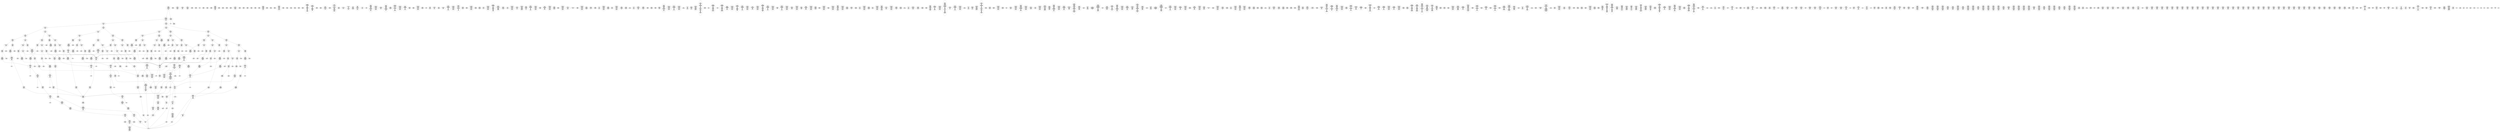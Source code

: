 /* Generated by GvGen v.1.0 (https://www.github.com/stricaud/gvgen) */

digraph G {
compound=true;
   node1 [label="[anywhere]"];
   node2 [label="# 0x0
PUSHX Data
PUSHX Data
MSTORE
PUSHX LogicData
CALLDATASIZE
LT
PUSHX Data
JUMPI
"];
   node3 [label="# 0xd
PUSHX Data
CALLDATALOAD
PUSHX BitData
SHR
PUSHX LogicData
GT
PUSHX Data
JUMPI
"];
   node4 [label="# 0x1e
PUSHX LogicData
GT
PUSHX Data
JUMPI
"];
   node5 [label="# 0x29
PUSHX LogicData
GT
PUSHX Data
JUMPI
"];
   node6 [label="# 0x34
PUSHX LogicData
GT
PUSHX Data
JUMPI
"];
   node7 [label="# 0x3f
PUSHX LogicData
EQ
PUSHX Data
JUMPI
"];
   node8 [label="# 0x4a
PUSHX LogicData
EQ
PUSHX Data
JUMPI
"];
   node9 [label="# 0x55
PUSHX LogicData
EQ
PUSHX Data
JUMPI
"];
   node10 [label="# 0x60
PUSHX Data
REVERT
"];
   node11 [label="# 0x64
JUMPDEST
PUSHX LogicData
EQ
PUSHX Data
JUMPI
"];
   node12 [label="# 0x70
PUSHX LogicData
EQ
PUSHX Data
JUMPI
"];
   node13 [label="# 0x7b
PUSHX LogicData
EQ
PUSHX Data
JUMPI
"];
   node14 [label="# 0x86
PUSHX Data
REVERT
"];
   node15 [label="# 0x8a
JUMPDEST
PUSHX LogicData
GT
PUSHX Data
JUMPI
"];
   node16 [label="# 0x96
PUSHX LogicData
EQ
PUSHX Data
JUMPI
"];
   node17 [label="# 0xa1
PUSHX LogicData
EQ
PUSHX Data
JUMPI
"];
   node18 [label="# 0xac
PUSHX LogicData
EQ
PUSHX Data
JUMPI
"];
   node19 [label="# 0xb7
PUSHX Data
REVERT
"];
   node20 [label="# 0xbb
JUMPDEST
PUSHX LogicData
EQ
PUSHX Data
JUMPI
"];
   node21 [label="# 0xc7
PUSHX LogicData
EQ
PUSHX Data
JUMPI
"];
   node22 [label="# 0xd2
PUSHX Data
REVERT
"];
   node23 [label="# 0xd6
JUMPDEST
PUSHX LogicData
GT
PUSHX Data
JUMPI
"];
   node24 [label="# 0xe2
PUSHX LogicData
GT
PUSHX Data
JUMPI
"];
   node25 [label="# 0xed
PUSHX LogicData
EQ
PUSHX Data
JUMPI
"];
   node26 [label="# 0xf8
PUSHX LogicData
EQ
PUSHX Data
JUMPI
"];
   node27 [label="# 0x103
PUSHX LogicData
EQ
PUSHX Data
JUMPI
"];
   node28 [label="# 0x10e
PUSHX Data
REVERT
"];
   node29 [label="# 0x112
JUMPDEST
PUSHX LogicData
EQ
PUSHX Data
JUMPI
"];
   node30 [label="# 0x11e
PUSHX LogicData
EQ
PUSHX Data
JUMPI
"];
   node31 [label="# 0x129
PUSHX LogicData
EQ
PUSHX Data
JUMPI
"];
   node32 [label="# 0x134
PUSHX Data
REVERT
"];
   node33 [label="# 0x138
JUMPDEST
PUSHX LogicData
GT
PUSHX Data
JUMPI
"];
   node34 [label="# 0x144
PUSHX LogicData
EQ
PUSHX Data
JUMPI
"];
   node35 [label="# 0x14f
PUSHX LogicData
EQ
PUSHX Data
JUMPI
"];
   node36 [label="# 0x15a
PUSHX LogicData
EQ
PUSHX Data
JUMPI
"];
   node37 [label="# 0x165
PUSHX Data
REVERT
"];
   node38 [label="# 0x169
JUMPDEST
PUSHX LogicData
EQ
PUSHX Data
JUMPI
"];
   node39 [label="# 0x175
PUSHX LogicData
EQ
PUSHX Data
JUMPI
"];
   node40 [label="# 0x180
PUSHX Data
REVERT
"];
   node41 [label="# 0x184
JUMPDEST
PUSHX LogicData
GT
PUSHX Data
JUMPI
"];
   node42 [label="# 0x190
PUSHX LogicData
GT
PUSHX Data
JUMPI
"];
   node43 [label="# 0x19b
PUSHX LogicData
GT
PUSHX Data
JUMPI
"];
   node44 [label="# 0x1a6
PUSHX LogicData
EQ
PUSHX Data
JUMPI
"];
   node45 [label="# 0x1b1
PUSHX LogicData
EQ
PUSHX Data
JUMPI
"];
   node46 [label="# 0x1bc
PUSHX LogicData
EQ
PUSHX Data
JUMPI
"];
   node47 [label="# 0x1c7
PUSHX Data
REVERT
"];
   node48 [label="# 0x1cb
JUMPDEST
PUSHX LogicData
EQ
PUSHX Data
JUMPI
"];
   node49 [label="# 0x1d7
PUSHX LogicData
EQ
PUSHX Data
JUMPI
"];
   node50 [label="# 0x1e2
PUSHX LogicData
EQ
PUSHX Data
JUMPI
"];
   node51 [label="# 0x1ed
PUSHX Data
REVERT
"];
   node52 [label="# 0x1f1
JUMPDEST
PUSHX LogicData
GT
PUSHX Data
JUMPI
"];
   node53 [label="# 0x1fd
PUSHX LogicData
EQ
PUSHX Data
JUMPI
"];
   node54 [label="# 0x208
PUSHX LogicData
EQ
PUSHX Data
JUMPI
"];
   node55 [label="# 0x213
PUSHX LogicData
EQ
PUSHX Data
JUMPI
"];
   node56 [label="# 0x21e
PUSHX Data
REVERT
"];
   node57 [label="# 0x222
JUMPDEST
PUSHX LogicData
EQ
PUSHX Data
JUMPI
"];
   node58 [label="# 0x22e
PUSHX LogicData
EQ
PUSHX Data
JUMPI
"];
   node59 [label="# 0x239
PUSHX Data
REVERT
"];
   node60 [label="# 0x23d
JUMPDEST
PUSHX LogicData
GT
PUSHX Data
JUMPI
"];
   node61 [label="# 0x249
PUSHX LogicData
GT
PUSHX Data
JUMPI
"];
   node62 [label="# 0x254
PUSHX LogicData
EQ
PUSHX Data
JUMPI
"];
   node63 [label="# 0x25f
PUSHX LogicData
EQ
PUSHX Data
JUMPI
"];
   node64 [label="# 0x26a
PUSHX LogicData
EQ
PUSHX Data
JUMPI
"];
   node65 [label="# 0x275
PUSHX Data
REVERT
"];
   node66 [label="# 0x279
JUMPDEST
PUSHX LogicData
EQ
PUSHX Data
JUMPI
"];
   node67 [label="# 0x285
PUSHX LogicData
EQ
PUSHX Data
JUMPI
"];
   node68 [label="# 0x290
PUSHX Data
REVERT
"];
   node69 [label="# 0x294
JUMPDEST
PUSHX LogicData
GT
PUSHX Data
JUMPI
"];
   node70 [label="# 0x2a0
PUSHX LogicData
EQ
PUSHX Data
JUMPI
"];
   node71 [label="# 0x2ab
PUSHX LogicData
EQ
PUSHX Data
JUMPI
"];
   node72 [label="# 0x2b6
PUSHX LogicData
EQ
PUSHX Data
JUMPI
"];
   node73 [label="# 0x2c1
PUSHX Data
REVERT
"];
   node74 [label="# 0x2c5
JUMPDEST
PUSHX LogicData
EQ
PUSHX Data
JUMPI
"];
   node75 [label="# 0x2d1
PUSHX LogicData
EQ
PUSHX Data
JUMPI
"];
   node76 [label="# 0x2dc
PUSHX Data
REVERT
"];
   node77 [label="# 0x2e0
JUMPDEST
CALLDATASIZE
PUSHX Data
JUMPI
"];
   node78 [label="# 0x2e6
STOP
"];
   node79 [label="# 0x2e7
JUMPDEST
PUSHX Data
REVERT
"];
   node80 [label="# 0x2ec
JUMPDEST
CALLVALUE
ISZERO
PUSHX Data
JUMPI
"];
   node81 [label="# 0x2f4
PUSHX Data
REVERT
"];
   node82 [label="# 0x2f8
JUMPDEST
PUSHX Data
PUSHX Data
CALLDATASIZE
PUSHX Data
PUSHX Data
JUMP
"];
   node83 [label="# 0x307
JUMPDEST
PUSHX Data
JUMP
"];
   node84 [label="# 0x30c
JUMPDEST
PUSHX MemData
MLOAD
PUSHX Data
PUSHX Data
JUMP
"];
   node85 [label="# 0x319
JUMPDEST
PUSHX MemData
MLOAD
SUB
RETURN
"];
   node86 [label="# 0x322
JUMPDEST
CALLVALUE
ISZERO
PUSHX Data
JUMPI
"];
   node87 [label="# 0x32a
PUSHX Data
REVERT
"];
   node88 [label="# 0x32e
JUMPDEST
PUSHX Data
PUSHX Data
JUMP
"];
   node89 [label="# 0x337
JUMPDEST
PUSHX MemData
MLOAD
PUSHX Data
PUSHX Data
JUMP
"];
   node90 [label="# 0x344
JUMPDEST
CALLVALUE
ISZERO
PUSHX Data
JUMPI
"];
   node91 [label="# 0x34c
PUSHX Data
REVERT
"];
   node92 [label="# 0x350
JUMPDEST
PUSHX Data
PUSHX Data
CALLDATASIZE
PUSHX Data
PUSHX Data
JUMP
"];
   node93 [label="# 0x35f
JUMPDEST
PUSHX Data
JUMP
"];
   node94 [label="# 0x364
JUMPDEST
PUSHX MemData
MLOAD
PUSHX Data
PUSHX Data
JUMP
"];
   node95 [label="# 0x371
JUMPDEST
CALLVALUE
ISZERO
PUSHX Data
JUMPI
"];
   node96 [label="# 0x379
PUSHX Data
REVERT
"];
   node97 [label="# 0x37d
JUMPDEST
PUSHX Data
PUSHX Data
CALLDATASIZE
PUSHX Data
PUSHX Data
JUMP
"];
   node98 [label="# 0x38c
JUMPDEST
PUSHX Data
JUMP
"];
   node99 [label="# 0x391
JUMPDEST
STOP
"];
   node100 [label="# 0x393
JUMPDEST
CALLVALUE
ISZERO
PUSHX Data
JUMPI
"];
   node101 [label="# 0x39b
PUSHX Data
REVERT
"];
   node102 [label="# 0x39f
JUMPDEST
PUSHX Data
PUSHX Data
JUMP
"];
   node103 [label="# 0x3a8
JUMPDEST
CALLVALUE
ISZERO
PUSHX Data
JUMPI
"];
   node104 [label="# 0x3b0
PUSHX Data
REVERT
"];
   node105 [label="# 0x3b4
JUMPDEST
PUSHX Data
PUSHX Data
CALLDATASIZE
PUSHX Data
PUSHX Data
JUMP
"];
   node106 [label="# 0x3c3
JUMPDEST
PUSHX Data
JUMP
"];
   node107 [label="# 0x3c8
JUMPDEST
CALLVALUE
ISZERO
PUSHX Data
JUMPI
"];
   node108 [label="# 0x3d0
PUSHX Data
REVERT
"];
   node109 [label="# 0x3d4
JUMPDEST
PUSHX StorData
SLOAD
"];
   node110 [label="# 0x3d9
JUMPDEST
PUSHX MemData
MLOAD
PUSHX Data
PUSHX Data
JUMP
"];
   node111 [label="# 0x3e6
JUMPDEST
CALLVALUE
ISZERO
PUSHX Data
JUMPI
"];
   node112 [label="# 0x3ee
PUSHX Data
REVERT
"];
   node113 [label="# 0x3f2
JUMPDEST
PUSHX Data
PUSHX Data
JUMP
"];
   node114 [label="# 0x3fb
JUMPDEST
CALLVALUE
ISZERO
PUSHX Data
JUMPI
"];
   node115 [label="# 0x403
PUSHX Data
REVERT
"];
   node116 [label="# 0x407
JUMPDEST
PUSHX Data
PUSHX Data
CALLDATASIZE
PUSHX Data
PUSHX Data
JUMP
"];
   node117 [label="# 0x416
JUMPDEST
PUSHX Data
JUMP
"];
   node118 [label="# 0x41b
JUMPDEST
CALLVALUE
ISZERO
PUSHX Data
JUMPI
"];
   node119 [label="# 0x423
PUSHX Data
REVERT
"];
   node120 [label="# 0x427
JUMPDEST
PUSHX Data
PUSHX Data
CALLDATASIZE
PUSHX Data
PUSHX Data
JUMP
"];
   node121 [label="# 0x436
JUMPDEST
PUSHX Data
JUMP
"];
   node122 [label="# 0x43b
JUMPDEST
CALLVALUE
ISZERO
PUSHX Data
JUMPI
"];
   node123 [label="# 0x443
PUSHX Data
REVERT
"];
   node124 [label="# 0x447
JUMPDEST
PUSHX Data
PUSHX Data
JUMP
"];
   node125 [label="# 0x450
JUMPDEST
CALLVALUE
ISZERO
PUSHX Data
JUMPI
"];
   node126 [label="# 0x458
PUSHX Data
REVERT
"];
   node127 [label="# 0x45c
JUMPDEST
PUSHX Data
PUSHX Data
CALLDATASIZE
PUSHX Data
PUSHX Data
JUMP
"];
   node128 [label="# 0x46b
JUMPDEST
PUSHX Data
MSTORE
PUSHX Data
PUSHX Data
MSTORE
PUSHX Data
SHA3
SLOAD
JUMP
"];
   node129 [label="# 0x47d
JUMPDEST
CALLVALUE
ISZERO
PUSHX Data
JUMPI
"];
   node130 [label="# 0x485
PUSHX Data
REVERT
"];
   node131 [label="# 0x489
JUMPDEST
PUSHX Data
PUSHX Data
CALLDATASIZE
PUSHX Data
PUSHX Data
JUMP
"];
   node132 [label="# 0x498
JUMPDEST
PUSHX Data
JUMP
"];
   node133 [label="# 0x49d
JUMPDEST
CALLVALUE
ISZERO
PUSHX Data
JUMPI
"];
   node134 [label="# 0x4a5
PUSHX Data
REVERT
"];
   node135 [label="# 0x4a9
JUMPDEST
PUSHX Data
PUSHX Data
CALLDATASIZE
PUSHX Data
PUSHX Data
JUMP
"];
   node136 [label="# 0x4b8
JUMPDEST
PUSHX Data
JUMP
"];
   node137 [label="# 0x4bd
JUMPDEST
CALLVALUE
ISZERO
PUSHX Data
JUMPI
"];
   node138 [label="# 0x4c5
PUSHX Data
REVERT
"];
   node139 [label="# 0x4c9
JUMPDEST
PUSHX Data
PUSHX Data
CALLDATASIZE
PUSHX Data
PUSHX Data
JUMP
"];
   node140 [label="# 0x4d8
JUMPDEST
PUSHX Data
JUMP
"];
   node141 [label="# 0x4dd
JUMPDEST
PUSHX Data
PUSHX Data
CALLDATASIZE
PUSHX Data
PUSHX Data
JUMP
"];
   node142 [label="# 0x4eb
JUMPDEST
PUSHX Data
JUMP
"];
   node143 [label="# 0x4f0
JUMPDEST
PUSHX MemData
MLOAD
PUSHX Data
PUSHX Data
JUMP
"];
   node144 [label="# 0x4fe
JUMPDEST
CALLVALUE
ISZERO
PUSHX Data
JUMPI
"];
   node145 [label="# 0x506
PUSHX Data
REVERT
"];
   node146 [label="# 0x50a
JUMPDEST
PUSHX Data
PUSHX Data
CALLDATASIZE
PUSHX Data
PUSHX Data
JUMP
"];
   node147 [label="# 0x519
JUMPDEST
PUSHX Data
JUMP
"];
   node148 [label="# 0x51e
JUMPDEST
CALLVALUE
ISZERO
PUSHX Data
JUMPI
"];
   node149 [label="# 0x526
PUSHX Data
REVERT
"];
   node150 [label="# 0x52a
JUMPDEST
PUSHX Data
PUSHX Data
CALLDATASIZE
PUSHX Data
PUSHX Data
JUMP
"];
   node151 [label="# 0x539
JUMPDEST
PUSHX Data
JUMP
"];
   node152 [label="# 0x53e
JUMPDEST
CALLVALUE
ISZERO
PUSHX Data
JUMPI
"];
   node153 [label="# 0x546
PUSHX Data
REVERT
"];
   node154 [label="# 0x54a
JUMPDEST
PUSHX Data
PUSHX Data
CALLDATASIZE
PUSHX Data
PUSHX Data
JUMP
"];
   node155 [label="# 0x559
JUMPDEST
PUSHX Data
JUMP
"];
   node156 [label="# 0x55e
JUMPDEST
CALLVALUE
ISZERO
PUSHX Data
JUMPI
"];
   node157 [label="# 0x566
PUSHX Data
REVERT
"];
   node158 [label="# 0x56a
JUMPDEST
PUSHX Data
PUSHX Data
CALLDATASIZE
PUSHX Data
PUSHX Data
JUMP
"];
   node159 [label="# 0x579
JUMPDEST
PUSHX Data
JUMP
"];
   node160 [label="# 0x57e
JUMPDEST
CALLVALUE
ISZERO
PUSHX Data
JUMPI
"];
   node161 [label="# 0x586
PUSHX Data
REVERT
"];
   node162 [label="# 0x58a
JUMPDEST
PUSHX Data
PUSHX Data
JUMP
"];
   node163 [label="# 0x593
JUMPDEST
CALLVALUE
ISZERO
PUSHX Data
JUMPI
"];
   node164 [label="# 0x59b
PUSHX Data
REVERT
"];
   node165 [label="# 0x59f
JUMPDEST
PUSHX Data
PUSHX Data
CALLDATASIZE
PUSHX Data
PUSHX Data
JUMP
"];
   node166 [label="# 0x5ae
JUMPDEST
PUSHX Data
JUMP
"];
   node167 [label="# 0x5b3
JUMPDEST
CALLVALUE
ISZERO
PUSHX Data
JUMPI
"];
   node168 [label="# 0x5bb
PUSHX Data
REVERT
"];
   node169 [label="# 0x5bf
JUMPDEST
PUSHX Data
PUSHX Data
CALLDATASIZE
PUSHX Data
PUSHX Data
JUMP
"];
   node170 [label="# 0x5ce
JUMPDEST
PUSHX Data
JUMP
"];
   node171 [label="# 0x5d3
JUMPDEST
CALLVALUE
ISZERO
PUSHX Data
JUMPI
"];
   node172 [label="# 0x5db
PUSHX Data
REVERT
"];
   node173 [label="# 0x5df
JUMPDEST
PUSHX StorData
SLOAD
PUSHX ArithData
PUSHX BitData
PUSHX BitData
SHL
SUB
AND
PUSHX Data
JUMP
"];
   node174 [label="# 0x5f1
JUMPDEST
CALLVALUE
ISZERO
PUSHX Data
JUMPI
"];
   node175 [label="# 0x5f9
PUSHX Data
REVERT
"];
   node176 [label="# 0x5fd
JUMPDEST
PUSHX Data
PUSHX Data
JUMP
"];
   node177 [label="# 0x606
JUMPDEST
CALLVALUE
ISZERO
PUSHX Data
JUMPI
"];
   node178 [label="# 0x60e
PUSHX Data
REVERT
"];
   node179 [label="# 0x612
JUMPDEST
PUSHX Data
PUSHX StorData
SLOAD
JUMP
"];
   node180 [label="# 0x61c
JUMPDEST
CALLVALUE
ISZERO
PUSHX Data
JUMPI
"];
   node181 [label="# 0x624
PUSHX Data
REVERT
"];
   node182 [label="# 0x628
JUMPDEST
PUSHX Data
PUSHX Data
CALLDATASIZE
PUSHX Data
PUSHX Data
JUMP
"];
   node183 [label="# 0x637
JUMPDEST
PUSHX Data
PUSHX Data
MSTORE
PUSHX Data
MSTORE
PUSHX Data
SHA3
SLOAD
JUMP
"];
   node184 [label="# 0x649
JUMPDEST
CALLVALUE
ISZERO
PUSHX Data
JUMPI
"];
   node185 [label="# 0x651
PUSHX Data
REVERT
"];
   node186 [label="# 0x655
JUMPDEST
PUSHX Data
PUSHX Data
CALLDATASIZE
PUSHX Data
PUSHX Data
JUMP
"];
   node187 [label="# 0x664
JUMPDEST
PUSHX Data
JUMP
"];
   node188 [label="# 0x669
JUMPDEST
PUSHX Data
PUSHX Data
CALLDATASIZE
PUSHX Data
PUSHX Data
JUMP
"];
   node189 [label="# 0x677
JUMPDEST
PUSHX Data
JUMP
"];
   node190 [label="# 0x67c
JUMPDEST
CALLVALUE
ISZERO
PUSHX Data
JUMPI
"];
   node191 [label="# 0x684
PUSHX Data
REVERT
"];
   node192 [label="# 0x688
JUMPDEST
PUSHX Data
PUSHX Data
CALLDATASIZE
PUSHX Data
PUSHX Data
JUMP
"];
   node193 [label="# 0x697
JUMPDEST
PUSHX Data
JUMP
"];
   node194 [label="# 0x69c
JUMPDEST
CALLVALUE
ISZERO
PUSHX Data
JUMPI
"];
   node195 [label="# 0x6a4
PUSHX Data
REVERT
"];
   node196 [label="# 0x6a8
JUMPDEST
PUSHX Data
PUSHX Data
CALLDATASIZE
PUSHX Data
PUSHX Data
JUMP
"];
   node197 [label="# 0x6b7
JUMPDEST
PUSHX Data
PUSHX Data
MSTORE
PUSHX Data
MSTORE
PUSHX Data
SHA3
SLOAD
PUSHX BitData
AND
JUMP
"];
   node198 [label="# 0x6cc
JUMPDEST
CALLVALUE
ISZERO
PUSHX Data
JUMPI
"];
   node199 [label="# 0x6d4
PUSHX Data
REVERT
"];
   node200 [label="# 0x6d8
JUMPDEST
PUSHX Data
PUSHX Data
CALLDATASIZE
PUSHX Data
PUSHX Data
JUMP
"];
   node201 [label="# 0x6e7
JUMPDEST
PUSHX Data
JUMP
"];
   node202 [label="# 0x6ec
JUMPDEST
CALLVALUE
ISZERO
PUSHX Data
JUMPI
"];
   node203 [label="# 0x6f4
PUSHX Data
REVERT
"];
   node204 [label="# 0x6f8
JUMPDEST
PUSHX Data
PUSHX Data
CALLDATASIZE
PUSHX Data
PUSHX Data
JUMP
"];
   node205 [label="# 0x707
JUMPDEST
PUSHX Data
JUMP
"];
   node206 [label="# 0x70c
JUMPDEST
CALLVALUE
ISZERO
PUSHX Data
JUMPI
"];
   node207 [label="# 0x714
PUSHX Data
REVERT
"];
   node208 [label="# 0x718
JUMPDEST
PUSHX Data
PUSHX Data
CALLDATASIZE
PUSHX Data
PUSHX Data
JUMP
"];
   node209 [label="# 0x727
JUMPDEST
PUSHX Data
JUMP
"];
   node210 [label="# 0x72c
JUMPDEST
CALLVALUE
ISZERO
PUSHX Data
JUMPI
"];
   node211 [label="# 0x734
PUSHX Data
REVERT
"];
   node212 [label="# 0x738
JUMPDEST
PUSHX StorData
SLOAD
PUSHX Data
PUSHX ArithData
PUSHX BitData
PUSHX BitData
SHL
SUB
AND
JUMP
"];
   node213 [label="# 0x74c
JUMPDEST
CALLVALUE
ISZERO
PUSHX Data
JUMPI
"];
   node214 [label="# 0x754
PUSHX Data
REVERT
"];
   node215 [label="# 0x758
JUMPDEST
PUSHX Data
PUSHX Data
CALLDATASIZE
PUSHX Data
PUSHX Data
JUMP
"];
   node216 [label="# 0x767
JUMPDEST
PUSHX Data
JUMP
"];
   node217 [label="# 0x76c
JUMPDEST
CALLVALUE
ISZERO
PUSHX Data
JUMPI
"];
   node218 [label="# 0x774
PUSHX Data
REVERT
"];
   node219 [label="# 0x778
JUMPDEST
PUSHX Data
PUSHX StorData
SLOAD
JUMP
"];
   node220 [label="# 0x782
JUMPDEST
CALLVALUE
ISZERO
PUSHX Data
JUMPI
"];
   node221 [label="# 0x78a
PUSHX Data
REVERT
"];
   node222 [label="# 0x78e
JUMPDEST
PUSHX Data
PUSHX Data
CALLDATASIZE
PUSHX Data
PUSHX Data
JUMP
"];
   node223 [label="# 0x79d
JUMPDEST
PUSHX Data
JUMP
"];
   node224 [label="# 0x7a2
JUMPDEST
CALLVALUE
ISZERO
PUSHX Data
JUMPI
"];
   node225 [label="# 0x7aa
PUSHX Data
REVERT
"];
   node226 [label="# 0x7ae
JUMPDEST
PUSHX Data
PUSHX Data
CALLDATASIZE
PUSHX Data
PUSHX Data
JUMP
"];
   node227 [label="# 0x7bd
JUMPDEST
PUSHX Data
JUMP
"];
   node228 [label="# 0x7c2
JUMPDEST
CALLVALUE
ISZERO
PUSHX Data
JUMPI
"];
   node229 [label="# 0x7ca
PUSHX Data
REVERT
"];
   node230 [label="# 0x7ce
JUMPDEST
PUSHX Data
PUSHX Data
CALLDATASIZE
PUSHX Data
PUSHX Data
JUMP
"];
   node231 [label="# 0x7dd
JUMPDEST
PUSHX ArithData
PUSHX BitData
PUSHX BitData
SHL
SUB
AND
PUSHX Data
MSTORE
PUSHX Data
PUSHX Data
MSTORE
PUSHX Data
SHA3
AND
MSTORE
MSTORE
SHA3
SLOAD
PUSHX BitData
AND
JUMP
"];
   node232 [label="# 0x80b
JUMPDEST
CALLVALUE
ISZERO
PUSHX Data
JUMPI
"];
   node233 [label="# 0x813
PUSHX Data
REVERT
"];
   node234 [label="# 0x817
JUMPDEST
PUSHX Data
PUSHX Data
CALLDATASIZE
PUSHX Data
PUSHX Data
JUMP
"];
   node235 [label="# 0x826
JUMPDEST
PUSHX ArithData
PUSHX BitData
PUSHX BitData
SHL
SUB
AND
PUSHX Data
MSTORE
PUSHX Data
PUSHX Data
MSTORE
PUSHX Data
SHA3
SLOAD
JUMP
"];
   node236 [label="# 0x841
JUMPDEST
CALLVALUE
ISZERO
PUSHX Data
JUMPI
"];
   node237 [label="# 0x849
PUSHX Data
REVERT
"];
   node238 [label="# 0x84d
JUMPDEST
PUSHX Data
PUSHX Data
CALLDATASIZE
PUSHX Data
PUSHX Data
JUMP
"];
   node239 [label="# 0x85c
JUMPDEST
PUSHX Data
JUMP
"];
   node240 [label="# 0x861
JUMPDEST
CALLVALUE
ISZERO
PUSHX Data
JUMPI
"];
   node241 [label="# 0x869
PUSHX Data
REVERT
"];
   node242 [label="# 0x86d
JUMPDEST
PUSHX Data
PUSHX Data
CALLDATASIZE
PUSHX Data
PUSHX Data
JUMP
"];
   node243 [label="# 0x87c
JUMPDEST
PUSHX Data
JUMP
"];
   node244 [label="# 0x881
JUMPDEST
PUSHX Data
PUSHX BitData
AND
PUSHX LogicData
EQ
PUSHX Data
JUMPI
"];
   node245 [label="# 0x8ce
PUSHX Data
PUSHX Data
JUMP
"];
   node246 [label="# 0x8d7
JUMPDEST
JUMP
"];
   node247 [label="# 0x8dd
JUMPDEST
PUSHX Data
PUSHX StorData
SLOAD
PUSHX Data
PUSHX Data
JUMP
"];
   node248 [label="# 0x8ec
JUMPDEST
PUSHX ArithData
ADD
PUSHX ArithData
DIV
MUL
PUSHX ArithData
ADD
PUSHX MemData
MLOAD
ADD
PUSHX Data
MSTORE
MSTORE
PUSHX ArithData
ADD
SLOAD
PUSHX Data
PUSHX Data
JUMP
"];
   node249 [label="# 0x918
JUMPDEST
ISZERO
PUSHX Data
JUMPI
"];
   node250 [label="# 0x91f
PUSHX LogicData
LT
PUSHX Data
JUMPI
"];
   node251 [label="# 0x927
PUSHX ArithData
SLOAD
DIV
MUL
MSTORE
PUSHX ArithData
ADD
PUSHX Data
JUMP
"];
   node252 [label="# 0x93a
JUMPDEST
ADD
PUSHX Data
MSTORE
PUSHX Data
PUSHX Data
SHA3
"];
   node253 [label="# 0x948
JUMPDEST
SLOAD
MSTORE
PUSHX ArithData
ADD
PUSHX ArithData
ADD
GT
PUSHX Data
JUMPI
"];
   node254 [label="# 0x95c
SUB
PUSHX BitData
AND
ADD
"];
   node255 [label="# 0x965
JUMPDEST
JUMP
"];
   node256 [label="# 0x96f
JUMPDEST
PUSHX Data
MSTORE
PUSHX Data
PUSHX Data
MSTORE
PUSHX Data
SHA3
SLOAD
PUSHX ArithData
PUSHX BitData
PUSHX BitData
SHL
SUB
AND
PUSHX Data
JUMPI
"];
   node257 [label="# 0x98c
PUSHX MemData
MLOAD
PUSHX BitData
PUSHX BitData
SHL
MSTORE
PUSHX ArithData
ADD
PUSHX Data
PUSHX Data
JUMP
"];
   node258 [label="# 0x9a3
JUMPDEST
PUSHX MemData
MLOAD
SUB
REVERT
"];
   node259 [label="# 0x9ac
JUMPDEST
PUSHX Data
MSTORE
PUSHX Data
PUSHX Data
MSTORE
PUSHX Data
SHA3
SLOAD
PUSHX ArithData
PUSHX BitData
PUSHX BitData
SHL
SUB
AND
JUMP
"];
   node260 [label="# 0x9c8
JUMPDEST
PUSHX Data
PUSHX Data
PUSHX Data
JUMP
"];
   node261 [label="# 0x9d3
JUMPDEST
PUSHX ArithData
PUSHX BitData
PUSHX BitData
SHL
SUB
AND
PUSHX ArithData
PUSHX BitData
PUSHX BitData
SHL
SUB
AND
EQ
ISZERO
PUSHX Data
JUMPI
"];
   node262 [label="# 0x9f0
PUSHX MemData
MLOAD
PUSHX BitData
PUSHX BitData
SHL
MSTORE
PUSHX ArithData
ADD
PUSHX Data
PUSHX Data
JUMP
"];
   node263 [label="# 0xa07
JUMPDEST
CALLER
PUSHX ArithData
PUSHX BitData
PUSHX BitData
SHL
SUB
AND
EQ
PUSHX Data
JUMPI
"];
   node264 [label="# 0xa19
PUSHX Data
CALLER
PUSHX Data
JUMP
"];
   node265 [label="# 0xa23
JUMPDEST
PUSHX Data
JUMPI
"];
   node266 [label="# 0xa28
PUSHX MemData
MLOAD
PUSHX BitData
PUSHX BitData
SHL
MSTORE
PUSHX ArithData
ADD
PUSHX Data
PUSHX Data
JUMP
"];
   node267 [label="# 0xa3f
JUMPDEST
PUSHX Data
PUSHX Data
JUMP
"];
   node268 [label="# 0xa49
JUMPDEST
JUMP
"];
   node269 [label="# 0xa4e
JUMPDEST
PUSHX Data
PUSHX Data
PUSHX Data
JUMP
"];
   node270 [label="# 0xa58
JUMPDEST
ISZERO
ISZERO
PUSHX Data
JUMPI
"];
   node271 [label="# 0xa60
PUSHX StorData
SLOAD
TIMESTAMP
LT
ISZERO
"];
   node272 [label="# 0xa67
JUMPDEST
ISZERO
PUSHX Data
JUMPI
"];
   node273 [label="# 0xa6e
PUSHX StorData
SLOAD
ISZERO
ISZERO
"];
   node274 [label="# 0xa74
JUMPDEST
JUMP
"];
   node275 [label="# 0xa79
JUMPDEST
PUSHX StorData
SLOAD
PUSHX ArithData
PUSHX BitData
PUSHX BitData
SHL
SUB
AND
CALLER
EQ
PUSHX Data
JUMPI
"];
   node276 [label="# 0xa8c
PUSHX MemData
MLOAD
PUSHX BitData
PUSHX BitData
SHL
MSTORE
PUSHX ArithData
ADD
PUSHX Data
PUSHX Data
JUMP
"];
   node277 [label="# 0xaa3
JUMPDEST
PUSHX StorData
SLOAD
PUSHX BitData
NOT
AND
PUSHX ArithData
PUSHX BitData
PUSHX BitData
SHL
SUB
AND
OR
SSTORE
JUMP
"];
   node278 [label="# 0xad2
JUMPDEST
PUSHX Data
PUSHX StorData
SLOAD
TIMESTAMP
LT
ISZERO
ISZERO
PUSHX Data
JUMPI
"];
   node279 [label="# 0xae1
PUSHX StorData
SLOAD
ISZERO
ISZERO
JUMP
"];
   node280 [label="# 0xaea
JUMPDEST
PUSHX Data
CALLER
PUSHX Data
JUMP
"];
   node281 [label="# 0xaf4
JUMPDEST
PUSHX Data
JUMPI
"];
   node282 [label="# 0xaf9
PUSHX MemData
MLOAD
PUSHX BitData
PUSHX BitData
SHL
MSTORE
PUSHX ArithData
ADD
PUSHX Data
PUSHX Data
JUMP
"];
   node283 [label="# 0xb10
JUMPDEST
PUSHX Data
PUSHX Data
JUMP
"];
   node284 [label="# 0xb1b
JUMPDEST
PUSHX Data
PUSHX Data
PUSHX Data
JUMP
"];
   node285 [label="# 0xb26
JUMPDEST
LT
PUSHX Data
JUMPI
"];
   node286 [label="# 0xb2d
PUSHX MemData
MLOAD
PUSHX BitData
PUSHX BitData
SHL
MSTORE
PUSHX ArithData
ADD
PUSHX Data
PUSHX Data
JUMP
"];
   node287 [label="# 0xb44
JUMPDEST
PUSHX ArithData
PUSHX BitData
PUSHX BitData
SHL
SUB
AND
PUSHX Data
MSTORE
PUSHX Data
PUSHX Data
MSTORE
PUSHX Data
SHA3
MSTORE
MSTORE
SHA3
SLOAD
JUMP
"];
   node288 [label="# 0xb6d
JUMPDEST
PUSHX StorData
SLOAD
PUSHX ArithData
PUSHX BitData
PUSHX BitData
SHL
SUB
AND
CALLER
EQ
PUSHX Data
JUMPI
"];
   node289 [label="# 0xb80
PUSHX MemData
MLOAD
PUSHX BitData
PUSHX BitData
SHL
MSTORE
PUSHX ArithData
ADD
PUSHX Data
PUSHX Data
JUMP
"];
   node290 [label="# 0xb97
JUMPDEST
PUSHX MemData
MLOAD
PUSHX Data
CALLER
SELFBALANCE
GAS
CALL
RETURNDATASIZE
PUSHX LogicData
EQ
PUSHX Data
JUMPI
"];
   node291 [label="# 0xbb8
PUSHX MemData
MLOAD
PUSHX BitData
NOT
PUSHX ArithData
RETURNDATASIZE
ADD
AND
ADD
PUSHX Data
MSTORE
RETURNDATASIZE
MSTORE
RETURNDATASIZE
PUSHX Data
PUSHX ArithData
ADD
RETURNDATACOPY
PUSHX Data
JUMP
"];
   node292 [label="# 0xbd9
JUMPDEST
PUSHX Data
"];
   node293 [label="# 0xbde
JUMPDEST
PUSHX Data
JUMPI
"];
   node294 [label="# 0xbe8
PUSHX MemData
MLOAD
PUSHX BitData
PUSHX BitData
SHL
MSTORE
PUSHX ArithData
ADD
PUSHX Data
PUSHX Data
JUMP
"];
   node295 [label="# 0xbff
JUMPDEST
JUMP
"];
   node296 [label="# 0xc02
JUMPDEST
PUSHX Data
PUSHX MemData
MLOAD
PUSHX ArithData
ADD
PUSHX Data
MSTORE
PUSHX Data
MSTORE
PUSHX Data
JUMP
"];
   node297 [label="# 0xc1d
JUMPDEST
PUSHX Data
PUSHX Data
PUSHX StorData
SLOAD
JUMP
"];
   node298 [label="# 0xc28
JUMPDEST
LT
PUSHX Data
JUMPI
"];
   node299 [label="# 0xc2f
PUSHX MemData
MLOAD
PUSHX BitData
PUSHX BitData
SHL
MSTORE
PUSHX ArithData
ADD
PUSHX Data
PUSHX Data
JUMP
"];
   node300 [label="# 0xc46
JUMPDEST
PUSHX StorData
SLOAD
LT
PUSHX Data
JUMPI
"];
   node301 [label="# 0xc52
PUSHX BitData
PUSHX BitData
SHL
PUSHX Data
MSTORE
PUSHX Data
PUSHX Data
MSTORE
PUSHX Data
PUSHX Data
REVERT
"];
   node302 [label="# 0xc67
JUMPDEST
PUSHX Data
MSTORE
PUSHX Data
PUSHX Data
SHA3
ADD
SLOAD
JUMP
"];
   node303 [label="# 0xc79
JUMPDEST
PUSHX StorData
SLOAD
PUSHX ArithData
PUSHX BitData
PUSHX BitData
SHL
SUB
AND
CALLER
EQ
PUSHX Data
JUMPI
"];
   node304 [label="# 0xc8c
PUSHX MemData
MLOAD
PUSHX BitData
PUSHX BitData
SHL
MSTORE
PUSHX ArithData
ADD
PUSHX Data
PUSHX Data
JUMP
"];
   node305 [label="# 0xca3
JUMPDEST
PUSHX Data
SSTORE
JUMP
"];
   node306 [label="# 0xca8
JUMPDEST
PUSHX Data
PUSHX LogicData
PUSHX StorData
SLOAD
EQ
ISZERO
PUSHX Data
JUMPI
"];
   node307 [label="# 0xcb7
PUSHX MemData
MLOAD
PUSHX BitData
PUSHX BitData
SHL
MSTORE
PUSHX ArithData
ADD
PUSHX Data
PUSHX Data
JUMP
"];
   node308 [label="# 0xcce
JUMPDEST
PUSHX Data
PUSHX Data
SSTORE
PUSHX Data
PUSHX Data
JUMP
"];
   node309 [label="# 0xcdb
JUMPDEST
PUSHX Data
JUMPI
"];
   node310 [label="# 0xce0
PUSHX MemData
MLOAD
PUSHX BitData
PUSHX BitData
SHL
MSTORE
PUSHX ArithData
ADD
PUSHX Data
PUSHX Data
JUMP
"];
   node311 [label="# 0xcf7
JUMPDEST
PUSHX LogicData
GT
ISZERO
PUSHX Data
JUMPI
"];
   node312 [label="# 0xd02
PUSHX LogicData
GT
ISZERO
"];
   node313 [label="# 0xd08
JUMPDEST
PUSHX Data
JUMPI
"];
   node314 [label="# 0xd0d
PUSHX MemData
MLOAD
PUSHX BitData
PUSHX BitData
SHL
MSTORE
PUSHX ArithData
ADD
PUSHX Data
PUSHX Data
JUMP
"];
   node315 [label="# 0xd24
JUMPDEST
PUSHX Data
PUSHX Data
PUSHX Data
PUSHX Data
JUMP
"];
   node316 [label="# 0xd31
JUMPDEST
PUSHX Data
PUSHX StorData
SLOAD
JUMP
"];
   node317 [label="# 0xd3b
JUMPDEST
PUSHX Data
PUSHX Data
JUMP
"];
   node318 [label="# 0xd45
JUMPDEST
GT
ISZERO
PUSHX Data
JUMPI
"];
   node319 [label="# 0xd4c
PUSHX MemData
MLOAD
PUSHX BitData
PUSHX BitData
SHL
MSTORE
PUSHX ArithData
ADD
PUSHX Data
PUSHX Data
JUMP
"];
   node320 [label="# 0xd63
JUMPDEST
CALLVALUE
PUSHX Data
PUSHX Data
PUSHX Data
JUMP
"];
   node321 [label="# 0xd75
JUMPDEST
EQ
PUSHX Data
JUMPI
"];
   node322 [label="# 0xd7b
PUSHX MemData
MLOAD
PUSHX BitData
PUSHX BitData
SHL
MSTORE
PUSHX ArithData
ADD
PUSHX Data
PUSHX Data
JUMP
"];
   node323 [label="# 0xd92
JUMPDEST
PUSHX Data
PUSHX Data
PUSHX StorData
SLOAD
JUMP
"];
   node324 [label="# 0xd9d
JUMPDEST
PUSHX Data
PUSHX Data
PUSHX Data
JUMP
"];
   node325 [label="# 0xda8
JUMPDEST
PUSHX Data
"];
   node326 [label="# 0xdad
JUMPDEST
LT
ISZERO
PUSHX Data
JUMPI
"];
   node327 [label="# 0xdb6
PUSHX Data
PUSHX StorData
SLOAD
PUSHX ArithData
ADD
SSTORE
JUMP
"];
   node328 [label="# 0xdc3
JUMPDEST
PUSHX Data
PUSHX Data
PUSHX StorData
SLOAD
JUMP
"];
   node329 [label="# 0xdcf
JUMPDEST
PUSHX Data
JUMP
"];
   node330 [label="# 0xdd4
JUMPDEST
PUSHX Data
PUSHX Data
JUMP
"];
   node331 [label="# 0xdde
JUMPDEST
PUSHX Data
JUMP
"];
   node332 [label="# 0xde6
JUMPDEST
PUSHX Data
PUSHX Data
SSTORE
JUMP
"];
   node333 [label="# 0xdf2
JUMPDEST
PUSHX Data
MSTORE
PUSHX Data
PUSHX Data
MSTORE
PUSHX Data
SHA3
SLOAD
PUSHX ArithData
PUSHX BitData
PUSHX BitData
SHL
SUB
AND
PUSHX Data
JUMPI
"];
   node334 [label="# 0xe10
PUSHX MemData
MLOAD
PUSHX BitData
PUSHX BitData
SHL
MSTORE
PUSHX ArithData
ADD
PUSHX Data
PUSHX Data
JUMP
"];
   node335 [label="# 0xe27
JUMPDEST
PUSHX StorData
SLOAD
PUSHX ArithData
PUSHX BitData
PUSHX BitData
SHL
SUB
AND
CALLER
EQ
PUSHX Data
JUMPI
"];
   node336 [label="# 0xe3a
PUSHX MemData
MLOAD
PUSHX BitData
PUSHX BitData
SHL
MSTORE
PUSHX ArithData
ADD
PUSHX Data
PUSHX Data
JUMP
"];
   node337 [label="# 0xe51
JUMPDEST
PUSHX Data
"];
   node338 [label="# 0xe54
JUMPDEST
MLOAD
LT
ISZERO
PUSHX Data
JUMPI
"];
   node339 [label="# 0xe5e
PUSHX Data
PUSHX Data
PUSHX Data
MLOAD
LT
PUSHX Data
JUMPI
"];
   node340 [label="# 0xe6e
PUSHX BitData
PUSHX BitData
SHL
PUSHX Data
MSTORE
PUSHX Data
PUSHX Data
MSTORE
PUSHX Data
PUSHX Data
REVERT
"];
   node341 [label="# 0xe83
JUMPDEST
PUSHX ArithData
MUL
ADD
ADD
MLOAD
PUSHX ArithData
PUSHX BitData
PUSHX BitData
SHL
SUB
AND
MSTORE
ADD
MSTORE
PUSHX ArithData
ADD
PUSHX Data
SHA3
SLOAD
PUSHX BitData
NOT
AND
ISZERO
ISZERO
OR
SSTORE
PUSHX Data
PUSHX Data
JUMP
"];
   node342 [label="# 0xebf
JUMPDEST
PUSHX Data
JUMP
"];
   node343 [label="# 0xec7
JUMPDEST
JUMP
"];
   node344 [label="# 0xecb
JUMPDEST
PUSHX ArithData
PUSHX BitData
PUSHX BitData
SHL
SUB
AND
PUSHX Data
MSTORE
PUSHX Data
PUSHX Data
MSTORE
PUSHX Data
SHA3
SLOAD
PUSHX BitData
AND
PUSHX Data
JUMPI
"];
   node345 [label="# 0xeec
PUSHX Data
JUMP
"];
   node346 [label="# 0xef3
JUMPDEST
PUSHX ArithData
PUSHX BitData
PUSHX BitData
SHL
SUB
AND
PUSHX Data
MSTORE
PUSHX Data
PUSHX Data
MSTORE
PUSHX Data
SHA3
SLOAD
PUSHX Data
PUSHX Data
PUSHX Data
JUMP
"];
   node347 [label="# 0xf17
JUMPDEST
PUSHX Data
PUSHX ArithData
PUSHX BitData
PUSHX BitData
SHL
SUB
AND
PUSHX Data
JUMPI
"];
   node348 [label="# 0xf28
PUSHX MemData
MLOAD
PUSHX BitData
PUSHX BitData
SHL
MSTORE
PUSHX ArithData
ADD
PUSHX Data
PUSHX Data
JUMP
"];
   node349 [label="# 0xf3f
JUMPDEST
PUSHX ArithData
PUSHX BitData
PUSHX BitData
SHL
SUB
AND
PUSHX Data
MSTORE
PUSHX Data
PUSHX Data
MSTORE
PUSHX Data
SHA3
SLOAD
JUMP
"];
   node350 [label="# 0xf5b
JUMPDEST
PUSHX StorData
SLOAD
PUSHX ArithData
PUSHX BitData
PUSHX BitData
SHL
SUB
AND
CALLER
EQ
PUSHX Data
JUMPI
"];
   node351 [label="# 0xf6e
PUSHX MemData
MLOAD
PUSHX BitData
PUSHX BitData
SHL
MSTORE
PUSHX ArithData
ADD
PUSHX Data
PUSHX Data
JUMP
"];
   node352 [label="# 0xf85
JUMPDEST
PUSHX Data
PUSHX Data
PUSHX Data
JUMP
"];
   node353 [label="# 0xf8f
JUMPDEST
JUMP
"];
   node354 [label="# 0xf91
JUMPDEST
PUSHX StorData
SLOAD
PUSHX ArithData
PUSHX BitData
PUSHX BitData
SHL
SUB
AND
CALLER
EQ
PUSHX Data
JUMPI
"];
   node355 [label="# 0xfa4
PUSHX MemData
MLOAD
PUSHX BitData
PUSHX BitData
SHL
MSTORE
PUSHX ArithData
ADD
PUSHX Data
PUSHX Data
JUMP
"];
   node356 [label="# 0xfbb
JUMPDEST
PUSHX LogicData
PUSHX StorData
SLOAD
EQ
ISZERO
PUSHX Data
JUMPI
"];
   node357 [label="# 0xfc7
PUSHX MemData
MLOAD
PUSHX BitData
PUSHX BitData
SHL
MSTORE
PUSHX ArithData
ADD
PUSHX Data
PUSHX Data
JUMP
"];
   node358 [label="# 0xfde
JUMPDEST
PUSHX ArithData
PUSHX BitData
PUSHX BitData
SHL
SUB
AND
PUSHX Data
MSTORE
PUSHX Data
PUSHX Data
MSTORE
PUSHX Data
SHA3
SSTORE
PUSHX Data
PUSHX Data
SSTORE
JUMP
"];
   node359 [label="# 0xfff
JUMPDEST
PUSHX StorData
SLOAD
PUSHX ArithData
PUSHX BitData
PUSHX BitData
SHL
SUB
AND
CALLER
EQ
PUSHX Data
JUMPI
"];
   node360 [label="# 0x1012
PUSHX MemData
MLOAD
PUSHX BitData
PUSHX BitData
SHL
MSTORE
PUSHX ArithData
ADD
PUSHX Data
PUSHX Data
JUMP
"];
   node361 [label="# 0x1029
JUMPDEST
PUSHX Data
SSTORE
JUMP
"];
   node362 [label="# 0x102e
JUMPDEST
PUSHX Data
PUSHX StorData
SLOAD
PUSHX Data
PUSHX Data
JUMP
"];
   node363 [label="# 0x103d
JUMPDEST
PUSHX StorData
SLOAD
PUSHX ArithData
PUSHX BitData
PUSHX BitData
SHL
SUB
AND
CALLER
EQ
PUSHX Data
JUMPI
"];
   node364 [label="# 0x1050
PUSHX MemData
MLOAD
PUSHX BitData
PUSHX BitData
SHL
MSTORE
PUSHX ArithData
ADD
PUSHX Data
PUSHX Data
JUMP
"];
   node365 [label="# 0x1067
JUMPDEST
PUSHX StorData
SLOAD
ISZERO
PUSHX Data
JUMPI
"];
   node366 [label="# 0x1070
PUSHX MemData
MLOAD
PUSHX BitData
PUSHX BitData
SHL
MSTORE
PUSHX ArithData
ADD
PUSHX Data
PUSHX Data
JUMP
"];
   node367 [label="# 0x1087
JUMPDEST
PUSHX Data
SSTORE
PUSHX Data
SSTORE
JUMP
"];
   node368 [label="# 0x1092
JUMPDEST
PUSHX Data
PUSHX LogicData
PUSHX StorData
SLOAD
EQ
ISZERO
PUSHX Data
JUMPI
"];
   node369 [label="# 0x10a1
PUSHX MemData
MLOAD
PUSHX BitData
PUSHX BitData
SHL
MSTORE
PUSHX ArithData
ADD
PUSHX Data
PUSHX Data
JUMP
"];
   node370 [label="# 0x10b8
JUMPDEST
PUSHX Data
PUSHX Data
SSTORE
PUSHX Data
PUSHX Data
JUMP
"];
   node371 [label="# 0x10c5
JUMPDEST
PUSHX Data
JUMPI
"];
   node372 [label="# 0x10ca
PUSHX MemData
MLOAD
PUSHX BitData
PUSHX BitData
SHL
MSTORE
PUSHX ArithData
ADD
PUSHX Data
PUSHX Data
JUMP
"];
   node373 [label="# 0x10e1
JUMPDEST
PUSHX Data
JUMPI
"];
   node374 [label="# 0x10e7
PUSHX MemData
MLOAD
PUSHX BitData
PUSHX BitData
SHL
MSTORE
PUSHX ArithData
ADD
PUSHX Data
PUSHX Data
JUMP
"];
   node375 [label="# 0x10fe
JUMPDEST
CALLER
PUSHX Data
MSTORE
PUSHX Data
PUSHX Data
MSTORE
PUSHX Data
SHA3
SLOAD
PUSHX BitData
AND
PUSHX Data
JUMPI
"];
   node376 [label="# 0x1116
PUSHX MemData
MLOAD
PUSHX BitData
PUSHX BitData
SHL
MSTORE
PUSHX ArithData
ADD
PUSHX Data
PUSHX Data
JUMP
"];
   node377 [label="# 0x112d
JUMPDEST
PUSHX Data
PUSHX Data
PUSHX Data
PUSHX Data
JUMP
"];
   node378 [label="# 0x113a
JUMPDEST
PUSHX Data
PUSHX StorData
SLOAD
JUMP
"];
   node379 [label="# 0x1144
JUMPDEST
PUSHX Data
PUSHX Data
JUMP
"];
   node380 [label="# 0x114e
JUMPDEST
GT
ISZERO
PUSHX Data
JUMPI
"];
   node381 [label="# 0x1155
PUSHX MemData
MLOAD
PUSHX BitData
PUSHX BitData
SHL
MSTORE
PUSHX ArithData
ADD
PUSHX Data
PUSHX Data
JUMP
"];
   node382 [label="# 0x116c
JUMPDEST
CALLVALUE
PUSHX Data
PUSHX Data
PUSHX Data
JUMP
"];
   node383 [label="# 0x117e
JUMPDEST
EQ
PUSHX Data
JUMPI
"];
   node384 [label="# 0x1184
PUSHX MemData
MLOAD
PUSHX BitData
PUSHX BitData
SHL
MSTORE
PUSHX ArithData
ADD
PUSHX Data
PUSHX Data
JUMP
"];
   node385 [label="# 0x119b
JUMPDEST
CALLER
PUSHX Data
MSTORE
PUSHX Data
PUSHX Data
MSTORE
PUSHX Data
SHA3
SLOAD
PUSHX Data
PUSHX Data
JUMP
"];
   node386 [label="# 0x11b6
JUMPDEST
PUSHX LogicData
GT
ISZERO
PUSHX Data
JUMPI
"];
   node387 [label="# 0x11c2
PUSHX MemData
MLOAD
PUSHX BitData
PUSHX BitData
SHL
MSTORE
PUSHX ArithData
ADD
PUSHX Data
PUSHX Data
JUMP
"];
   node388 [label="# 0x11d9
JUMPDEST
PUSHX Data
PUSHX Data
PUSHX StorData
SLOAD
JUMP
"];
   node389 [label="# 0x11e4
JUMPDEST
PUSHX Data
PUSHX Data
PUSHX Data
JUMP
"];
   node390 [label="# 0x11ef
JUMPDEST
PUSHX Data
"];
   node391 [label="# 0x11f4
JUMPDEST
LT
ISZERO
PUSHX Data
JUMPI
"];
   node392 [label="# 0x11fd
PUSHX Data
PUSHX StorData
SLOAD
PUSHX ArithData
ADD
SSTORE
JUMP
"];
   node393 [label="# 0x120a
JUMPDEST
PUSHX Data
PUSHX Data
PUSHX StorData
SLOAD
JUMP
"];
   node394 [label="# 0x1216
JUMPDEST
PUSHX Data
PUSHX Data
JUMP
"];
   node395 [label="# 0x1220
JUMPDEST
PUSHX Data
JUMP
"];
   node396 [label="# 0x1228
JUMPDEST
CALLER
PUSHX Data
MSTORE
PUSHX Data
PUSHX Data
MSTORE
PUSHX Data
SHA3
SSTORE
PUSHX Data
PUSHX Data
SSTORE
JUMP
"];
   node397 [label="# 0x1247
JUMPDEST
PUSHX ArithData
PUSHX BitData
PUSHX BitData
SHL
SUB
AND
CALLER
EQ
ISZERO
PUSHX Data
JUMPI
"];
   node398 [label="# 0x1259
PUSHX MemData
MLOAD
PUSHX BitData
PUSHX BitData
SHL
MSTORE
PUSHX ArithData
ADD
PUSHX Data
PUSHX Data
JUMP
"];
   node399 [label="# 0x1270
JUMPDEST
CALLER
PUSHX Data
MSTORE
PUSHX Data
PUSHX Data
MSTORE
PUSHX MemData
SHA3
PUSHX ArithData
PUSHX BitData
PUSHX BitData
SHL
SUB
AND
MSTORE
MSTORE
SHA3
SLOAD
PUSHX BitData
NOT
AND
ISZERO
ISZERO
OR
SSTORE
MLOAD
PUSHX Data
PUSHX Data
PUSHX Data
JUMP
"];
   node400 [label="# 0x12d3
JUMPDEST
PUSHX MemData
MLOAD
SUB
LOGX
JUMP
"];
   node401 [label="# 0x12df
JUMPDEST
PUSHX StorData
SLOAD
PUSHX ArithData
PUSHX BitData
PUSHX BitData
SHL
SUB
AND
CALLER
EQ
PUSHX Data
JUMPI
"];
   node402 [label="# 0x12f2
PUSHX MemData
MLOAD
PUSHX BitData
PUSHX BitData
SHL
MSTORE
PUSHX ArithData
ADD
PUSHX Data
PUSHX Data
JUMP
"];
   node403 [label="# 0x1309
JUMPDEST
PUSHX Data
"];
   node404 [label="# 0x130c
JUMPDEST
MLOAD
LT
ISZERO
PUSHX Data
JUMPI
"];
   node405 [label="# 0x1316
PUSHX Data
PUSHX Data
PUSHX Data
MLOAD
LT
PUSHX Data
JUMPI
"];
   node406 [label="# 0x1326
PUSHX BitData
PUSHX BitData
SHL
PUSHX Data
MSTORE
PUSHX Data
PUSHX Data
MSTORE
PUSHX Data
PUSHX Data
REVERT
"];
   node407 [label="# 0x133b
JUMPDEST
PUSHX ArithData
MUL
ADD
ADD
MLOAD
PUSHX ArithData
PUSHX BitData
PUSHX BitData
SHL
SUB
AND
MSTORE
ADD
MSTORE
PUSHX ArithData
ADD
PUSHX Data
SHA3
SLOAD
PUSHX BitData
NOT
AND
ISZERO
ISZERO
OR
SSTORE
PUSHX Data
PUSHX Data
JUMP
"];
   node408 [label="# 0x1377
JUMPDEST
PUSHX Data
JUMP
"];
   node409 [label="# 0x137f
JUMPDEST
PUSHX Data
CALLER
PUSHX Data
JUMP
"];
   node410 [label="# 0x1389
JUMPDEST
PUSHX Data
JUMPI
"];
   node411 [label="# 0x138e
PUSHX MemData
MLOAD
PUSHX BitData
PUSHX BitData
SHL
MSTORE
PUSHX ArithData
ADD
PUSHX Data
PUSHX Data
JUMP
"];
   node412 [label="# 0x13a5
JUMPDEST
PUSHX Data
PUSHX Data
JUMP
"];
   node413 [label="# 0x13b1
JUMPDEST
JUMP
"];
   node414 [label="# 0x13b7
JUMPDEST
PUSHX StorData
SLOAD
PUSHX Data
JUMPI
"];
   node415 [label="# 0x13bf
PUSHX MemData
MLOAD
PUSHX BitData
PUSHX BitData
SHL
MSTORE
PUSHX ArithData
ADD
PUSHX Data
PUSHX Data
JUMP
"];
   node416 [label="# 0x13d6
JUMPDEST
PUSHX Data
MSTORE
PUSHX Data
PUSHX Data
MSTORE
PUSHX StorData
SLOAD
PUSHX ArithData
PUSHX BitData
PUSHX BitData
SHL
SUB
AND
ISZERO
PUSHX Data
JUMPI
"];
   node417 [label="# 0x1410
PUSHX MemData
MLOAD
PUSHX BitData
PUSHX BitData
SHL
MSTORE
PUSHX ArithData
ADD
PUSHX Data
PUSHX Data
JUMP
"];
   node418 [label="# 0x1427
JUMPDEST
PUSHX StorData
SLOAD
PUSHX Data
PUSHX Data
JUMP
"];
   node419 [label="# 0x1433
JUMPDEST
EQ
PUSHX Data
JUMPI
"];
   node420 [label="# 0x1439
PUSHX MemData
MLOAD
PUSHX BitData
PUSHX BitData
SHL
MSTORE
PUSHX ArithData
ADD
PUSHX Data
PUSHX Data
JUMP
"];
   node421 [label="# 0x1450
JUMPDEST
PUSHX MemData
MLOAD
PUSHX ArithData
ADD
MSTORE
PUSHX StorData
SLOAD
MSTORE
PUSHX Data
CALLER
PUSHX Data
PUSHX Data
JUMP
"];
   node422 [label="# 0x146b
JUMPDEST
PUSHX Data
MSTORE
PUSHX Data
PUSHX Data
MSTORE
MLOAD
PUSHX Data
SSTORE
JUMP
"];
   node423 [label="# 0x149a
JUMPDEST
PUSHX Data
MSTORE
PUSHX Data
PUSHX Data
MSTORE
PUSHX Data
SHA3
SLOAD
PUSHX Data
PUSHX ArithData
PUSHX BitData
PUSHX BitData
SHL
SUB
AND
PUSHX Data
JUMPI
"];
   node424 [label="# 0x14ba
PUSHX MemData
MLOAD
PUSHX BitData
PUSHX BitData
SHL
MSTORE
PUSHX ArithData
ADD
PUSHX Data
PUSHX Data
JUMP
"];
   node425 [label="# 0x14d1
JUMPDEST
PUSHX StorData
SLOAD
PUSHX ArithData
PUSHX BitData
PUSHX BitData
SHL
SUB
AND
PUSHX Data
JUMPI
"];
   node426 [label="# 0x14e2
PUSHX MemData
MLOAD
PUSHX ArithData
ADD
MSTORE
PUSHX Data
MSTORE
JUMP
"];
   node427 [label="# 0x14f5
JUMPDEST
PUSHX StorData
SLOAD
PUSHX Data
MSTORE
PUSHX Data
PUSHX Data
MSTORE
PUSHX MemData
SHA3
MLOAD
PUSHX Data
MSTORE
PUSHX ArithData
PUSHX BitData
PUSHX BitData
SHL
SUB
AND
PUSHX Data
PUSHX Data
PUSHX ArithData
ADD
PUSHX Data
JUMP
"];
   node428 [label="# 0x154f
JUMPDEST
PUSHX Data
PUSHX MemData
MLOAD
SUB
EXTCODESIZE
ISZERO
ISZERO
PUSHX Data
JUMPI
"];
   node429 [label="# 0x1563
PUSHX Data
REVERT
"];
   node430 [label="# 0x1567
JUMPDEST
GAS
STATICCALL
ISZERO
ISZERO
PUSHX Data
JUMPI
"];
   node431 [label="# 0x1572
RETURNDATASIZE
PUSHX Data
RETURNDATACOPY
RETURNDATASIZE
PUSHX Data
REVERT
"];
   node432 [label="# 0x157b
JUMPDEST
PUSHX MemData
MLOAD
RETURNDATASIZE
PUSHX Data
RETURNDATACOPY
PUSHX ArithData
RETURNDATASIZE
ADD
PUSHX BitData
NOT
AND
ADD
PUSHX Data
MSTORE
PUSHX Data
ADD
PUSHX Data
JUMP
"];
   node433 [label="# 0x15a3
JUMPDEST
JUMP
"];
   node434 [label="# 0x15aa
JUMPDEST
PUSHX Data
PUSHX MemData
MLOAD
PUSHX ArithData
ADD
PUSHX Data
PUSHX Data
JUMP
"];
   node435 [label="# 0x15bd
JUMPDEST
PUSHX MemData
MLOAD
PUSHX BitData
NOT
SUB
ADD
MSTORE
MSTORE
MLOAD
PUSHX ArithData
ADD
SHA3
JUMP
"];
   node436 [label="# 0x15db
JUMPDEST
PUSHX Data
MSTORE
PUSHX Data
PUSHX Data
MSTORE
PUSHX Data
SHA3
SLOAD
PUSHX Data
PUSHX ArithData
PUSHX BitData
PUSHX BitData
SHL
SUB
AND
PUSHX Data
JUMPI
"];
   node437 [label="# 0x15fb
PUSHX MemData
MLOAD
PUSHX BitData
PUSHX BitData
SHL
MSTORE
PUSHX ArithData
ADD
PUSHX Data
PUSHX Data
JUMP
"];
   node438 [label="# 0x1612
JUMPDEST
PUSHX StorData
SLOAD
PUSHX ArithData
PUSHX BitData
PUSHX BitData
SHL
SUB
AND
PUSHX Data
JUMPI
"];
   node439 [label="# 0x1623
PUSHX MemData
MLOAD
PUSHX ArithData
ADD
MSTORE
PUSHX Data
MSTORE
PUSHX Data
JUMP
"];
   node440 [label="# 0x1637
JUMPDEST
PUSHX MemData
MLOAD
PUSHX ArithData
ADD
MSTORE
MSTORE
PUSHX StorData
SLOAD
MLOAD
PUSHX Data
MSTORE
PUSHX ArithData
PUSHX BitData
PUSHX BitData
SHL
SUB
AND
PUSHX Data
PUSHX Data
PUSHX ArithData
ADD
PUSHX Data
JUMP
"];
   node441 [label="# 0x1690
JUMPDEST
PUSHX Data
PUSHX MemData
MLOAD
SUB
EXTCODESIZE
ISZERO
ISZERO
PUSHX Data
JUMPI
"];
   node442 [label="# 0x16a4
PUSHX Data
REVERT
"];
   node443 [label="# 0x16a8
JUMPDEST
GAS
STATICCALL
ISZERO
ISZERO
PUSHX Data
JUMPI
"];
   node444 [label="# 0x16b3
RETURNDATASIZE
PUSHX Data
RETURNDATACOPY
RETURNDATASIZE
PUSHX Data
REVERT
"];
   node445 [label="# 0x16bc
JUMPDEST
PUSHX MemData
MLOAD
RETURNDATASIZE
PUSHX Data
RETURNDATACOPY
PUSHX ArithData
RETURNDATASIZE
ADD
PUSHX BitData
NOT
AND
ADD
PUSHX Data
MSTORE
PUSHX Data
ADD
PUSHX Data
JUMP
"];
   node446 [label="# 0x16e4
JUMPDEST
JUMP
"];
   node447 [label="# 0x16ed
JUMPDEST
PUSHX StorData
SLOAD
PUSHX ArithData
PUSHX BitData
PUSHX BitData
SHL
SUB
AND
CALLER
EQ
PUSHX Data
JUMPI
"];
   node448 [label="# 0x1700
PUSHX MemData
MLOAD
PUSHX BitData
PUSHX BitData
SHL
MSTORE
PUSHX ArithData
ADD
PUSHX Data
PUSHX Data
JUMP
"];
   node449 [label="# 0x1717
JUMPDEST
PUSHX ArithData
PUSHX BitData
PUSHX BitData
SHL
SUB
AND
PUSHX Data
JUMPI
"];
   node450 [label="# 0x1726
PUSHX MemData
MLOAD
PUSHX BitData
PUSHX BitData
SHL
MSTORE
PUSHX ArithData
ADD
PUSHX Data
PUSHX Data
JUMP
"];
   node451 [label="# 0x173d
JUMPDEST
PUSHX Data
PUSHX Data
JUMP
"];
   node452 [label="# 0x1746
JUMPDEST
PUSHX Data
PUSHX LogicData
PUSHX StorData
SLOAD
EQ
ISZERO
PUSHX Data
JUMPI
"];
   node453 [label="# 0x1755
PUSHX MemData
MLOAD
PUSHX BitData
PUSHX BitData
SHL
MSTORE
PUSHX ArithData
ADD
PUSHX Data
PUSHX Data
JUMP
"];
   node454 [label="# 0x176c
JUMPDEST
PUSHX Data
PUSHX Data
SSTORE
ISZERO
ISZERO
PUSHX Data
JUMPI
"];
   node455 [label="# 0x177b
PUSHX LogicData
GT
ISZERO
"];
   node456 [label="# 0x1781
JUMPDEST
PUSHX Data
JUMPI
"];
   node457 [label="# 0x1786
PUSHX MemData
MLOAD
PUSHX BitData
PUSHX BitData
SHL
MSTORE
PUSHX ArithData
ADD
PUSHX Data
PUSHX Data
JUMP
"];
   node458 [label="# 0x179d
JUMPDEST
PUSHX Data
PUSHX Data
PUSHX StorData
SLOAD
JUMP
"];
   node459 [label="# 0x17a9
JUMPDEST
PUSHX Data
PUSHX Data
JUMP
"];
   node460 [label="# 0x17b3
JUMPDEST
GT
ISZERO
PUSHX Data
JUMPI
"];
   node461 [label="# 0x17ba
PUSHX MemData
MLOAD
PUSHX BitData
PUSHX BitData
SHL
MSTORE
PUSHX ArithData
ADD
PUSHX Data
PUSHX Data
JUMP
"];
   node462 [label="# 0x17d1
JUMPDEST
CALLER
PUSHX Data
MSTORE
PUSHX Data
PUSHX Data
MSTORE
PUSHX Data
SHA3
SLOAD
GT
ISZERO
PUSHX Data
JUMPI
"];
   node463 [label="# 0x17e9
PUSHX MemData
MLOAD
PUSHX BitData
PUSHX BitData
SHL
MSTORE
PUSHX ArithData
ADD
PUSHX Data
PUSHX Data
JUMP
"];
   node464 [label="# 0x1800
JUMPDEST
PUSHX Data
PUSHX Data
PUSHX StorData
SLOAD
JUMP
"];
   node465 [label="# 0x180b
JUMPDEST
PUSHX Data
PUSHX Data
PUSHX Data
PUSHX Data
JUMP
"];
   node466 [label="# 0x1818
JUMPDEST
PUSHX Data
PUSHX Data
JUMP
"];
   node467 [label="# 0x1822
JUMPDEST
PUSHX Data
PUSHX Data
PUSHX Data
JUMP
"];
   node468 [label="# 0x182d
JUMPDEST
PUSHX Data
"];
   node469 [label="# 0x1832
JUMPDEST
LT
ISZERO
PUSHX Data
JUMPI
"];
   node470 [label="# 0x183b
PUSHX Data
PUSHX StorData
SLOAD
PUSHX ArithData
ADD
SSTORE
JUMP
"];
   node471 [label="# 0x1848
JUMPDEST
PUSHX Data
PUSHX Data
PUSHX StorData
SLOAD
JUMP
"];
   node472 [label="# 0x1854
JUMPDEST
PUSHX Data
PUSHX Data
PUSHX Data
PUSHX Data
JUMP
"];
   node473 [label="# 0x1861
JUMPDEST
PUSHX Data
PUSHX Data
JUMP
"];
   node474 [label="# 0x186b
JUMPDEST
PUSHX Data
PUSHX Data
JUMP
"];
   node475 [label="# 0x1875
JUMPDEST
PUSHX Data
JUMP
"];
   node476 [label="# 0x187d
JUMPDEST
CALLER
PUSHX Data
MSTORE
PUSHX Data
PUSHX Data
MSTORE
PUSHX Data
SHA3
SLOAD
PUSHX Data
PUSHX Data
JUMP
"];
   node477 [label="# 0x189d
JUMPDEST
SSTORE
PUSHX Data
PUSHX Data
SSTORE
JUMP
"];
   node478 [label="# 0x18ad
JUMPDEST
PUSHX Data
PUSHX BitData
AND
PUSHX LogicData
EQ
PUSHX Data
JUMPI
"];
   node479 [label="# 0x18fa
PUSHX BitData
AND
PUSHX LogicData
EQ
"];
   node480 [label="# 0x1940
JUMPDEST
PUSHX Data
JUMPI
"];
   node481 [label="# 0x1946
PUSHX LogicData
PUSHX BitData
AND
EQ
PUSHX Data
JUMP
"];
   node482 [label="# 0x1990
JUMPDEST
PUSHX Data
MSTORE
PUSHX Data
PUSHX Data
MSTORE
PUSHX Data
SHA3
SLOAD
PUSHX BitData
NOT
AND
PUSHX ArithData
PUSHX BitData
PUSHX BitData
SHL
SUB
AND
OR
SSTORE
PUSHX Data
PUSHX Data
JUMP
"];
   node483 [label="# 0x19d2
JUMPDEST
PUSHX ArithData
PUSHX BitData
PUSHX BitData
SHL
SUB
AND
PUSHX Data
PUSHX MemData
MLOAD
PUSHX MemData
MLOAD
SUB
LOGX
JUMP
"];
   node484 [label="# 0x1a0b
JUMPDEST
PUSHX Data
MSTORE
PUSHX Data
PUSHX Data
MSTORE
PUSHX Data
SHA3
SLOAD
PUSHX ArithData
PUSHX BitData
PUSHX BitData
SHL
SUB
AND
PUSHX Data
JUMPI
"];
   node485 [label="# 0x1a28
PUSHX MemData
MLOAD
PUSHX BitData
PUSHX BitData
SHL
MSTORE
PUSHX ArithData
ADD
PUSHX Data
PUSHX Data
JUMP
"];
   node486 [label="# 0x1a3f
JUMPDEST
PUSHX Data
PUSHX Data
PUSHX Data
JUMP
"];
   node487 [label="# 0x1a4a
JUMPDEST
PUSHX ArithData
PUSHX BitData
PUSHX BitData
SHL
SUB
AND
PUSHX ArithData
PUSHX BitData
PUSHX BitData
SHL
SUB
AND
EQ
PUSHX Data
JUMPI
"];
   node488 [label="# 0x1a67
PUSHX ArithData
PUSHX BitData
PUSHX BitData
SHL
SUB
AND
PUSHX Data
PUSHX Data
JUMP
"];
   node489 [label="# 0x1a7a
JUMPDEST
PUSHX ArithData
PUSHX BitData
PUSHX BitData
SHL
SUB
AND
EQ
"];
   node490 [label="# 0x1a85
JUMPDEST
PUSHX Data
JUMPI
"];
   node491 [label="# 0x1a8b
PUSHX ArithData
PUSHX BitData
PUSHX BitData
SHL
SUB
AND
PUSHX Data
MSTORE
PUSHX Data
PUSHX Data
MSTORE
PUSHX Data
SHA3
AND
MSTORE
MSTORE
SHA3
SLOAD
PUSHX BitData
AND
"];
   node492 [label="# 0x1ab5
JUMPDEST
JUMP
"];
   node493 [label="# 0x1abd
JUMPDEST
PUSHX ArithData
PUSHX BitData
PUSHX BitData
SHL
SUB
AND
PUSHX Data
PUSHX Data
JUMP
"];
   node494 [label="# 0x1ad0
JUMPDEST
PUSHX ArithData
PUSHX BitData
PUSHX BitData
SHL
SUB
AND
EQ
PUSHX Data
JUMPI
"];
   node495 [label="# 0x1adf
PUSHX MemData
MLOAD
PUSHX BitData
PUSHX BitData
SHL
MSTORE
PUSHX ArithData
ADD
PUSHX Data
PUSHX Data
JUMP
"];
   node496 [label="# 0x1af6
JUMPDEST
PUSHX ArithData
PUSHX BitData
PUSHX BitData
SHL
SUB
AND
PUSHX Data
JUMPI
"];
   node497 [label="# 0x1b05
PUSHX MemData
MLOAD
PUSHX BitData
PUSHX BitData
SHL
MSTORE
PUSHX ArithData
ADD
PUSHX Data
PUSHX Data
JUMP
"];
   node498 [label="# 0x1b1c
JUMPDEST
PUSHX Data
PUSHX Data
JUMP
"];
   node499 [label="# 0x1b27
JUMPDEST
PUSHX Data
PUSHX Data
PUSHX Data
JUMP
"];
   node500 [label="# 0x1b32
JUMPDEST
PUSHX ArithData
PUSHX BitData
PUSHX BitData
SHL
SUB
AND
PUSHX Data
MSTORE
PUSHX Data
PUSHX Data
MSTORE
PUSHX Data
SHA3
SLOAD
PUSHX Data
PUSHX Data
PUSHX Data
JUMP
"];
   node501 [label="# 0x1b5b
JUMPDEST
SSTORE
PUSHX ArithData
PUSHX BitData
PUSHX BitData
SHL
SUB
AND
PUSHX Data
MSTORE
PUSHX Data
PUSHX Data
MSTORE
PUSHX Data
SHA3
SLOAD
PUSHX Data
PUSHX Data
PUSHX Data
JUMP
"];
   node502 [label="# 0x1b89
JUMPDEST
SSTORE
PUSHX Data
MSTORE
PUSHX Data
PUSHX Data
MSTORE
PUSHX MemData
SHA3
SLOAD
PUSHX BitData
NOT
AND
PUSHX ArithData
PUSHX BitData
PUSHX BitData
SHL
SUB
AND
OR
SSTORE
MLOAD
AND
PUSHX Data
LOGX
JUMP
"];
   node503 [label="# 0x1bf7
JUMPDEST
PUSHX MemData
MLOAD
PUSHX ArithData
ADD
MSTORE
PUSHX Data
MSTORE
CALLER
DIFFICULTY
TIMESTAMP
PUSHX MemData
MLOAD
PUSHX ArithData
ADD
PUSHX Data
PUSHX Data
JUMP
"];
   node504 [label="# 0x1c1d
JUMPDEST
PUSHX MemData
MLOAD
PUSHX BitData
NOT
SUB
ADD
MSTORE
MSTORE
MLOAD
PUSHX ArithData
ADD
SHA3
MSTORE
PUSHX Data
CALLER
PUSHX Data
JUMP
"];
   node505 [label="# 0x1c41
JUMPDEST
PUSHX Data
MSTORE
PUSHX Data
PUSHX Data
MSTORE
PUSHX Data
SHA3
MLOAD
SSTORE
JUMP
"];
   node506 [label="# 0x1c56
JUMPDEST
PUSHX StorData
SLOAD
PUSHX ArithData
PUSHX BitData
PUSHX BitData
SHL
SUB
AND
PUSHX BitData
NOT
AND
OR
SSTORE
PUSHX MemData
MLOAD
AND
PUSHX Data
PUSHX Data
LOGX
JUMP
"];
   node507 [label="# 0x1cb5
JUMPDEST
PUSHX Data
PUSHX Data
JUMP
"];
   node508 [label="# 0x1cc0
JUMPDEST
PUSHX Data
PUSHX Data
JUMP
"];
   node509 [label="# 0x1ccc
JUMPDEST
PUSHX Data
JUMPI
"];
   node510 [label="# 0x1cd1
PUSHX MemData
MLOAD
PUSHX BitData
PUSHX BitData
SHL
MSTORE
PUSHX ArithData
ADD
PUSHX Data
PUSHX Data
JUMP
"];
   node511 [label="# 0x1ce8
JUMPDEST
PUSHX Data
PUSHX MemData
MLOAD
PUSHX ArithData
ADD
PUSHX Data
MSTORE
PUSHX Data
MSTORE
PUSHX Data
JUMP
"];
   node512 [label="# 0x1d02
JUMPDEST
PUSHX ArithData
PUSHX BitData
PUSHX BitData
SHL
SUB
AND
PUSHX Data
JUMPI
"];
   node513 [label="# 0x1d11
PUSHX Data
PUSHX StorData
SLOAD
PUSHX Data
MSTORE
PUSHX Data
PUSHX Data
MSTORE
PUSHX Data
SHA3
SSTORE
PUSHX ArithData
ADD
SSTORE
MSTORE
PUSHX ArithData
ADD
SSTORE
JUMP
"];
   node514 [label="# 0x1d58
JUMPDEST
PUSHX Data
JUMP
"];
   node515 [label="# 0x1d5d
JUMPDEST
PUSHX ArithData
PUSHX BitData
PUSHX BitData
SHL
SUB
AND
PUSHX ArithData
PUSHX BitData
PUSHX BitData
SHL
SUB
AND
EQ
PUSHX Data
JUMPI
"];
   node516 [label="# 0x1d77
PUSHX Data
PUSHX Data
JUMP
"];
   node517 [label="# 0x1d80
JUMPDEST
PUSHX ArithData
PUSHX BitData
PUSHX BitData
SHL
SUB
AND
PUSHX Data
JUMPI
"];
   node518 [label="# 0x1d8f
PUSHX Data
PUSHX Data
JUMP
"];
   node519 [label="# 0x1d97
JUMPDEST
PUSHX ArithData
PUSHX BitData
PUSHX BitData
SHL
SUB
AND
PUSHX ArithData
PUSHX BitData
PUSHX BitData
SHL
SUB
AND
EQ
PUSHX Data
JUMPI
"];
   node520 [label="# 0x1db1
PUSHX Data
PUSHX Data
JUMP
"];
   node521 [label="# 0x1dba
JUMPDEST
PUSHX Data
PUSHX ArithData
PUSHX BitData
PUSHX BitData
SHL
SUB
AND
EXTCODESIZE
ISZERO
PUSHX Data
JUMPI
"];
   node522 [label="# 0x1dcd
PUSHX MemData
MLOAD
PUSHX Data
MSTORE
PUSHX ArithData
PUSHX BitData
PUSHX BitData
SHL
SUB
AND
PUSHX Data
PUSHX Data
CALLER
PUSHX ArithData
ADD
PUSHX Data
JUMP
"];
   node523 [label="# 0x1e17
JUMPDEST
PUSHX Data
PUSHX MemData
MLOAD
SUB
PUSHX Data
EXTCODESIZE
ISZERO
ISZERO
PUSHX Data
JUMPI
"];
   node524 [label="# 0x1e2d
PUSHX Data
REVERT
"];
   node525 [label="# 0x1e31
JUMPDEST
GAS
CALL
ISZERO
PUSHX Data
JUMPI
"];
   node526 [label="# 0x1e3f
PUSHX MemData
MLOAD
PUSHX ArithData
RETURNDATASIZE
ADD
PUSHX BitData
NOT
AND
ADD
MSTORE
PUSHX Data
ADD
PUSHX Data
JUMP
"];
   node527 [label="# 0x1e5e
JUMPDEST
PUSHX Data
"];
   node528 [label="# 0x1e61
JUMPDEST
PUSHX Data
JUMPI
"];
   node529 [label="# 0x1e66
RETURNDATASIZE
ISZERO
PUSHX Data
JUMPI
"];
   node530 [label="# 0x1e6e
PUSHX MemData
MLOAD
PUSHX BitData
NOT
PUSHX ArithData
RETURNDATASIZE
ADD
AND
ADD
PUSHX Data
MSTORE
RETURNDATASIZE
MSTORE
RETURNDATASIZE
PUSHX Data
PUSHX ArithData
ADD
RETURNDATACOPY
PUSHX Data
JUMP
"];
   node531 [label="# 0x1e8f
JUMPDEST
PUSHX Data
"];
   node532 [label="# 0x1e94
JUMPDEST
MLOAD
PUSHX Data
JUMPI
"];
   node533 [label="# 0x1e9c
PUSHX MemData
MLOAD
PUSHX BitData
PUSHX BitData
SHL
MSTORE
PUSHX ArithData
ADD
PUSHX Data
PUSHX Data
JUMP
"];
   node534 [label="# 0x1eb3
JUMPDEST
MLOAD
PUSHX ArithData
ADD
REVERT
"];
   node535 [label="# 0x1ebb
JUMPDEST
PUSHX BitData
AND
PUSHX LogicData
EQ
PUSHX Data
JUMP
"];
   node536 [label="# 0x1f06
JUMPDEST
PUSHX Data
JUMP
"];
   node537 [label="# 0x1f11
JUMPDEST
PUSHX Data
PUSHX Data
JUMP
"];
   node538 [label="# 0x1f1b
JUMPDEST
PUSHX Data
PUSHX Data
PUSHX Data
JUMP
"];
   node539 [label="# 0x1f28
JUMPDEST
PUSHX Data
JUMPI
"];
   node540 [label="# 0x1f2d
PUSHX MemData
MLOAD
PUSHX BitData
PUSHX BitData
SHL
MSTORE
PUSHX ArithData
ADD
PUSHX Data
PUSHX Data
JUMP
"];
   node541 [label="# 0x1f44
JUMPDEST
PUSHX Data
PUSHX Data
PUSHX Data
PUSHX Data
JUMP
"];
   node542 [label="# 0x1f51
JUMPDEST
PUSHX Data
PUSHX Data
JUMP
"];
   node543 [label="# 0x1f5b
JUMPDEST
PUSHX Data
MSTORE
PUSHX Data
PUSHX Data
MSTORE
PUSHX Data
SHA3
SLOAD
EQ
PUSHX Data
JUMPI
"];
   node544 [label="# 0x1f75
PUSHX ArithData
PUSHX BitData
PUSHX BitData
SHL
SUB
AND
PUSHX Data
MSTORE
PUSHX Data
PUSHX Data
MSTORE
PUSHX Data
SHA3
MSTORE
MSTORE
SHA3
SLOAD
MSTORE
SHA3
SSTORE
MSTORE
PUSHX Data
MSTORE
SHA3
SSTORE
"];
   node545 [label="# 0x1fae
JUMPDEST
PUSHX Data
MSTORE
PUSHX Data
PUSHX Data
MSTORE
PUSHX Data
SHA3
SSTORE
PUSHX ArithData
PUSHX BitData
PUSHX BitData
SHL
SUB
AND
MSTORE
PUSHX Data
MSTORE
SHA3
MSTORE
MSTORE
SHA3
SSTORE
JUMP
"];
   node546 [label="# 0x1fe1
JUMPDEST
PUSHX StorData
SLOAD
PUSHX Data
PUSHX Data
PUSHX Data
PUSHX Data
JUMP
"];
   node547 [label="# 0x1ff3
JUMPDEST
PUSHX Data
MSTORE
PUSHX Data
PUSHX Data
MSTORE
PUSHX Data
SHA3
SLOAD
PUSHX StorData
SLOAD
LT
PUSHX Data
JUMPI
"];
   node548 [label="# 0x2014
PUSHX BitData
PUSHX BitData
SHL
PUSHX Data
MSTORE
PUSHX Data
PUSHX Data
MSTORE
PUSHX Data
PUSHX Data
REVERT
"];
   node549 [label="# 0x2029
JUMPDEST
PUSHX Data
MSTORE
PUSHX Data
PUSHX Data
SHA3
ADD
SLOAD
PUSHX StorData
SLOAD
LT
PUSHX Data
JUMPI
"];
   node550 [label="# 0x2043
PUSHX BitData
PUSHX BitData
SHL
PUSHX Data
MSTORE
PUSHX Data
PUSHX Data
MSTORE
PUSHX Data
PUSHX Data
REVERT
"];
   node551 [label="# 0x2058
JUMPDEST
PUSHX Data
MSTORE
PUSHX Data
SHA3
ADD
SSTORE
MSTORE
PUSHX Data
MSTORE
PUSHX Data
SHA3
SSTORE
MSTORE
SHA3
SSTORE
PUSHX StorData
SLOAD
PUSHX Data
JUMPI
"];
   node552 [label="# 0x2089
PUSHX BitData
PUSHX BitData
SHL
PUSHX Data
MSTORE
PUSHX Data
PUSHX Data
MSTORE
PUSHX Data
PUSHX Data
REVERT
"];
   node553 [label="# 0x209e
JUMPDEST
PUSHX ArithData
SUB
PUSHX Data
MSTORE
PUSHX Data
PUSHX Data
SHA3
ADD
PUSHX Data
SSTORE
SSTORE
JUMP
"];
   node554 [label="# 0x20ba
JUMPDEST
PUSHX Data
PUSHX Data
PUSHX Data
JUMP
"];
   node555 [label="# 0x20c5
JUMPDEST
PUSHX ArithData
PUSHX BitData
PUSHX BitData
SHL
SUB
AND
PUSHX Data
MSTORE
PUSHX Data
PUSHX Data
MSTORE
PUSHX Data
SHA3
MSTORE
MSTORE
SHA3
SSTORE
MSTORE
PUSHX Data
MSTORE
SHA3
SSTORE
JUMP
"];
   node556 [label="# 0x20fe
JUMPDEST
PUSHX ArithData
PUSHX BitData
PUSHX BitData
SHL
SUB
AND
PUSHX Data
JUMPI
"];
   node557 [label="# 0x210d
PUSHX MemData
MLOAD
PUSHX BitData
PUSHX BitData
SHL
MSTORE
PUSHX ArithData
ADD
PUSHX Data
PUSHX Data
JUMP
"];
   node558 [label="# 0x2124
JUMPDEST
PUSHX Data
MSTORE
PUSHX Data
PUSHX Data
MSTORE
PUSHX Data
SHA3
SLOAD
PUSHX ArithData
PUSHX BitData
PUSHX BitData
SHL
SUB
AND
ISZERO
PUSHX Data
JUMPI
"];
   node559 [label="# 0x2142
PUSHX MemData
MLOAD
PUSHX BitData
PUSHX BitData
SHL
MSTORE
PUSHX ArithData
ADD
PUSHX Data
PUSHX Data
JUMP
"];
   node560 [label="# 0x2159
JUMPDEST
PUSHX Data
PUSHX Data
PUSHX Data
JUMP
"];
   node561 [label="# 0x2165
JUMPDEST
PUSHX ArithData
PUSHX BitData
PUSHX BitData
SHL
SUB
AND
PUSHX Data
MSTORE
PUSHX Data
PUSHX Data
MSTORE
PUSHX Data
SHA3
SLOAD
PUSHX Data
PUSHX Data
PUSHX Data
JUMP
"];
   node562 [label="# 0x218e
JUMPDEST
SSTORE
PUSHX Data
MSTORE
PUSHX Data
PUSHX Data
MSTORE
PUSHX MemData
SHA3
SLOAD
PUSHX BitData
NOT
AND
PUSHX ArithData
PUSHX BitData
PUSHX BitData
SHL
SUB
AND
OR
SSTORE
MLOAD
PUSHX Data
LOGX
JUMP
"];
   node563 [label="# 0x21f9
JUMPDEST
PUSHX Data
PUSHX Data
PUSHX Data
PUSHX Data
JUMP
"];
   node564 [label="# 0x2207
JUMPDEST
PUSHX Data
JUMP
"];
   node565 [label="# 0x220c
JUMPDEST
MSTORE
PUSHX ArithData
ADD
PUSHX ArithData
MUL
ADD
GT
ISZERO
PUSHX Data
JUMPI
"];
   node566 [label="# 0x2227
PUSHX Data
REVERT
"];
   node567 [label="# 0x222b
JUMPDEST
PUSHX Data
"];
   node568 [label="# 0x222e
JUMPDEST
LT
ISZERO
PUSHX Data
JUMPI
"];
   node569 [label="# 0x2237
PUSHX Data
PUSHX Data
JUMP
"];
   node570 [label="# 0x2240
JUMPDEST
MSTORE
PUSHX ArithData
ADD
ADD
PUSHX ArithData
ADD
PUSHX Data
JUMP
"];
   node571 [label="# 0x2255
JUMPDEST
JUMP
"];
   node572 [label="# 0x225f
JUMPDEST
PUSHX Data
PUSHX Data
PUSHX Data
PUSHX Data
JUMP
"];
   node573 [label="# 0x226d
JUMPDEST
MSTORE
PUSHX ArithData
ADD
ADD
GT
ISZERO
PUSHX Data
JUMPI
"];
   node574 [label="# 0x2281
PUSHX Data
REVERT
"];
   node575 [label="# 0x2285
JUMPDEST
PUSHX Data
PUSHX Data
JUMP
"];
   node576 [label="# 0x2290
JUMPDEST
JUMP
"];
   node577 [label="# 0x2298
JUMPDEST
PUSHX Data
PUSHX Data
PUSHX Data
PUSHX Data
JUMP
"];
   node578 [label="# 0x22a6
JUMPDEST
MSTORE
PUSHX ArithData
ADD
ADD
GT
ISZERO
PUSHX Data
JUMPI
"];
   node579 [label="# 0x22ba
PUSHX Data
REVERT
"];
   node580 [label="# 0x22be
JUMPDEST
PUSHX Data
PUSHX Data
JUMP
"];
   node581 [label="# 0x22c9
JUMPDEST
CALLDATALOAD
PUSHX Data
PUSHX Data
JUMP
"];
   node582 [label="# 0x22d4
JUMPDEST
PUSHX Data
PUSHX ArithData
ADD
SLT
PUSHX Data
JUMPI
"];
   node583 [label="# 0x22e1
REVERT
"];
   node584 [label="# 0x22e4
JUMPDEST
CALLDATALOAD
PUSHX Data
PUSHX ArithData
ADD
PUSHX Data
JUMP
"];
   node585 [label="# 0x22f4
JUMPDEST
CALLDATALOAD
PUSHX Data
PUSHX Data
JUMP
"];
   node586 [label="# 0x22ff
JUMPDEST
CALLDATALOAD
PUSHX Data
PUSHX Data
JUMP
"];
   node587 [label="# 0x230a
JUMPDEST
MLOAD
PUSHX Data
PUSHX Data
JUMP
"];
   node588 [label="# 0x2315
JUMPDEST
PUSHX Data
PUSHX ArithData
ADD
SLT
PUSHX Data
JUMPI
"];
   node589 [label="# 0x2322
REVERT
"];
   node590 [label="# 0x2325
JUMPDEST
CALLDATALOAD
PUSHX Data
PUSHX ArithData
ADD
PUSHX Data
JUMP
"];
   node591 [label="# 0x2335
JUMPDEST
PUSHX Data
PUSHX ArithData
ADD
SLT
PUSHX Data
JUMPI
"];
   node592 [label="# 0x2342
REVERT
"];
   node593 [label="# 0x2345
JUMPDEST
MLOAD
PUSHX Data
PUSHX ArithData
ADD
PUSHX Data
JUMP
"];
   node594 [label="# 0x2355
JUMPDEST
CALLDATALOAD
PUSHX Data
PUSHX Data
JUMP
"];
   node595 [label="# 0x2360
JUMPDEST
PUSHX Data
PUSHX LogicData
SUB
SLT
ISZERO
PUSHX Data
JUMPI
"];
   node596 [label="# 0x236e
REVERT
"];
   node597 [label="# 0x2371
JUMPDEST
PUSHX Data
ADD
PUSHX Data
JUMP
"];
   node598 [label="# 0x237d
JUMPDEST
PUSHX Data
PUSHX LogicData
SUB
SLT
ISZERO
PUSHX Data
JUMPI
"];
   node599 [label="# 0x238c
REVERT
"];
   node600 [label="# 0x238f
JUMPDEST
PUSHX Data
ADD
PUSHX Data
JUMP
"];
   node601 [label="# 0x239b
JUMPDEST
PUSHX ArithData
PUSHX Data
ADD
PUSHX Data
JUMP
"];
   node602 [label="# 0x23ab
JUMPDEST
JUMP
"];
   node603 [label="# 0x23b5
JUMPDEST
PUSHX Data
PUSHX Data
PUSHX LogicData
SUB
SLT
ISZERO
PUSHX Data
JUMPI
"];
   node604 [label="# 0x23c6
REVERT
"];
   node605 [label="# 0x23c9
JUMPDEST
PUSHX Data
ADD
PUSHX Data
JUMP
"];
   node606 [label="# 0x23d5
JUMPDEST
PUSHX ArithData
PUSHX Data
ADD
PUSHX Data
JUMP
"];
   node607 [label="# 0x23e5
JUMPDEST
PUSHX ArithData
PUSHX Data
ADD
PUSHX Data
JUMP
"];
   node608 [label="# 0x23f6
JUMPDEST
JUMP
"];
   node609 [label="# 0x2400
JUMPDEST
PUSHX Data
PUSHX Data
PUSHX LogicData
SUB
SLT
ISZERO
PUSHX Data
JUMPI
"];
   node610 [label="# 0x2412
REVERT
"];
   node611 [label="# 0x2415
JUMPDEST
PUSHX Data
ADD
PUSHX Data
JUMP
"];
   node612 [label="# 0x2421
JUMPDEST
PUSHX ArithData
PUSHX Data
ADD
PUSHX Data
JUMP
"];
   node613 [label="# 0x2431
JUMPDEST
PUSHX ArithData
PUSHX Data
ADD
PUSHX Data
JUMP
"];
   node614 [label="# 0x2442
JUMPDEST
PUSHX ArithData
ADD
CALLDATALOAD
PUSHX LogicData
GT
ISZERO
PUSHX Data
JUMPI
"];
   node615 [label="# 0x245b
REVERT
"];
   node616 [label="# 0x245e
JUMPDEST
PUSHX Data
ADD
PUSHX Data
JUMP
"];
   node617 [label="# 0x246a
JUMPDEST
JUMP
"];
   node618 [label="# 0x2476
JUMPDEST
PUSHX Data
PUSHX LogicData
SUB
SLT
ISZERO
PUSHX Data
JUMPI
"];
   node619 [label="# 0x2485
REVERT
"];
   node620 [label="# 0x2488
JUMPDEST
PUSHX Data
ADD
PUSHX Data
JUMP
"];
   node621 [label="# 0x2494
JUMPDEST
PUSHX ArithData
PUSHX Data
ADD
PUSHX Data
JUMP
"];
   node622 [label="# 0x24a4
JUMPDEST
PUSHX Data
PUSHX LogicData
SUB
SLT
ISZERO
PUSHX Data
JUMPI
"];
   node623 [label="# 0x24b3
REVERT
"];
   node624 [label="# 0x24b6
JUMPDEST
PUSHX Data
ADD
PUSHX Data
JUMP
"];
   node625 [label="# 0x24c2
JUMPDEST
PUSHX ArithData
PUSHX Data
ADD
PUSHX Data
JUMP
"];
   node626 [label="# 0x24d2
JUMPDEST
PUSHX Data
PUSHX LogicData
SUB
SLT
ISZERO
PUSHX Data
JUMPI
"];
   node627 [label="# 0x24e0
REVERT
"];
   node628 [label="# 0x24e3
JUMPDEST
ADD
CALLDATALOAD
PUSHX LogicData
GT
ISZERO
PUSHX Data
JUMPI
"];
   node629 [label="# 0x24f8
REVERT
"];
   node630 [label="# 0x24fb
JUMPDEST
PUSHX Data
ADD
PUSHX Data
JUMP
"];
   node631 [label="# 0x2507
JUMPDEST
PUSHX Data
PUSHX LogicData
SUB
SLT
ISZERO
PUSHX Data
JUMPI
"];
   node632 [label="# 0x2515
REVERT
"];
   node633 [label="# 0x2518
JUMPDEST
PUSHX Data
ADD
PUSHX Data
JUMP
"];
   node634 [label="# 0x2524
JUMPDEST
PUSHX Data
PUSHX LogicData
SUB
SLT
ISZERO
PUSHX Data
JUMPI
"];
   node635 [label="# 0x2532
REVERT
"];
   node636 [label="# 0x2535
JUMPDEST
PUSHX Data
ADD
PUSHX Data
JUMP
"];
   node637 [label="# 0x2541
JUMPDEST
PUSHX Data
PUSHX LogicData
SUB
SLT
ISZERO
PUSHX Data
JUMPI
"];
   node638 [label="# 0x254f
REVERT
"];
   node639 [label="# 0x2552
JUMPDEST
ADD
CALLDATALOAD
PUSHX LogicData
GT
ISZERO
PUSHX Data
JUMPI
"];
   node640 [label="# 0x2567
REVERT
"];
   node641 [label="# 0x256a
JUMPDEST
PUSHX Data
ADD
PUSHX Data
JUMP
"];
   node642 [label="# 0x2576
JUMPDEST
PUSHX Data
PUSHX LogicData
SUB
SLT
ISZERO
PUSHX Data
JUMPI
"];
   node643 [label="# 0x2584
REVERT
"];
   node644 [label="# 0x2587
JUMPDEST
ADD
MLOAD
PUSHX LogicData
GT
ISZERO
PUSHX Data
JUMPI
"];
   node645 [label="# 0x259c
REVERT
"];
   node646 [label="# 0x259f
JUMPDEST
PUSHX Data
ADD
PUSHX Data
JUMP
"];
   node647 [label="# 0x25ab
JUMPDEST
PUSHX Data
PUSHX LogicData
SUB
SLT
ISZERO
PUSHX Data
JUMPI
"];
   node648 [label="# 0x25b9
REVERT
"];
   node649 [label="# 0x25bc
JUMPDEST
PUSHX Data
ADD
PUSHX Data
JUMP
"];
   node650 [label="# 0x25c8
JUMPDEST
PUSHX Data
PUSHX LogicData
SUB
SLT
ISZERO
PUSHX Data
JUMPI
"];
   node651 [label="# 0x25d7
REVERT
"];
   node652 [label="# 0x25da
JUMPDEST
PUSHX Data
ADD
PUSHX Data
JUMP
"];
   node653 [label="# 0x25e6
JUMPDEST
PUSHX Data
PUSHX Data
JUMP
"];
   node654 [label="# 0x25ef
JUMPDEST
MSTORE
JUMP
"];
   node655 [label="# 0x25f5
JUMPDEST
PUSHX Data
PUSHX Data
PUSHX Data
JUMP
"];
   node656 [label="# 0x2601
JUMPDEST
PUSHX Data
JUMP
"];
   node657 [label="# 0x2606
JUMPDEST
ISZERO
ISZERO
PUSHX Data
JUMP
"];
   node658 [label="# 0x260e
JUMPDEST
PUSHX Data
PUSHX Data
MLOAD
JUMP
"];
   node659 [label="# 0x2618
JUMPDEST
MSTORE
PUSHX ArithData
ADD
PUSHX Data
PUSHX ArithData
ADD
PUSHX Data
JUMP
"];
   node660 [label="# 0x262f
JUMPDEST
PUSHX ArithData
ADD
PUSHX BitData
NOT
AND
ADD
JUMP
"];
   node661 [label="# 0x2640
JUMPDEST
PUSHX Data
PUSHX Data
MLOAD
JUMP
"];
   node662 [label="# 0x264a
JUMPDEST
PUSHX Data
PUSHX ArithData
ADD
PUSHX Data
JUMP
"];
   node663 [label="# 0x2658
JUMPDEST
ADD
JUMP
"];
   node664 [label="# 0x2662
JUMPDEST
PUSHX Data
MSTORE
PUSHX ArithData
ADD
PUSHX Data
MSTORE
PUSHX Data
PUSHX ArithData
ADD
MSTORE
"];
   node665 [label="# 0x26b6
JUMPDEST
PUSHX ArithData
ADD
JUMP
"];
   node666 [label="# 0x26bc
JUMPDEST
PUSHX Data
MSTORE
PUSHX ArithData
ADD
PUSHX Data
MSTORE
"];
   node667 [label="# 0x26ea
JUMPDEST
PUSHX ArithData
ADD
JUMP
"];
   node668 [label="# 0x26f0
JUMPDEST
PUSHX Data
MSTORE
PUSHX ArithData
ADD
PUSHX Data
MSTORE
PUSHX Data
PUSHX ArithData
ADD
MSTORE
PUSHX Data
JUMP
"];
   node669 [label="# 0x2748
JUMPDEST
PUSHX Data
MSTORE
PUSHX ArithData
ADD
PUSHX Data
MSTORE
PUSHX Data
PUSHX ArithData
ADD
MSTORE
PUSHX Data
JUMP
"];
   node670 [label="# 0x27a0
JUMPDEST
PUSHX Data
MSTORE
PUSHX ArithData
ADD
PUSHX Data
MSTORE
PUSHX Data
PUSHX ArithData
ADD
MSTORE
PUSHX Data
JUMP
"];
   node671 [label="# 0x27f8
JUMPDEST
PUSHX Data
MSTORE
PUSHX ArithData
ADD
PUSHX Data
MSTORE
PUSHX Data
JUMP
"];
   node672 [label="# 0x282a
JUMPDEST
PUSHX Data
MSTORE
PUSHX ArithData
ADD
PUSHX Data
MSTORE
PUSHX Data
JUMP
"];
   node673 [label="# 0x285c
JUMPDEST
PUSHX Data
MSTORE
PUSHX ArithData
ADD
PUSHX Data
MSTORE
PUSHX Data
PUSHX ArithData
ADD
MSTORE
PUSHX Data
JUMP
"];
   node674 [label="# 0x28b4
JUMPDEST
PUSHX Data
MSTORE
PUSHX ArithData
ADD
PUSHX Data
MSTORE
PUSHX Data
JUMP
"];
   node675 [label="# 0x28e6
JUMPDEST
PUSHX Data
MSTORE
PUSHX ArithData
ADD
PUSHX Data
MSTORE
PUSHX Data
PUSHX ArithData
ADD
MSTORE
PUSHX Data
JUMP
"];
   node676 [label="# 0x293e
JUMPDEST
PUSHX Data
MSTORE
PUSHX ArithData
ADD
PUSHX Data
MSTORE
PUSHX Data
PUSHX ArithData
ADD
MSTORE
PUSHX Data
JUMP
"];
   node677 [label="# 0x2996
JUMPDEST
PUSHX Data
MSTORE
PUSHX ArithData
ADD
PUSHX Data
MSTORE
PUSHX Data
JUMP
"];
   node678 [label="# 0x29c8
JUMPDEST
PUSHX Data
MSTORE
PUSHX ArithData
ADD
PUSHX Data
MSTORE
PUSHX Data
PUSHX ArithData
ADD
MSTORE
PUSHX Data
JUMP
"];
   node679 [label="# 0x2a20
JUMPDEST
PUSHX Data
MSTORE
PUSHX ArithData
ADD
PUSHX Data
MSTORE
PUSHX Data
PUSHX ArithData
ADD
MSTORE
PUSHX Data
JUMP
"];
   node680 [label="# 0x2a78
JUMPDEST
PUSHX Data
MSTORE
PUSHX ArithData
ADD
PUSHX Data
MSTORE
PUSHX Data
PUSHX ArithData
ADD
MSTORE
PUSHX Data
JUMP
"];
   node681 [label="# 0x2ad0
JUMPDEST
PUSHX Data
MSTORE
PUSHX ArithData
ADD
PUSHX Data
MSTORE
PUSHX Data
PUSHX ArithData
ADD
MSTORE
PUSHX Data
JUMP
"];
   node682 [label="# 0x2b28
JUMPDEST
PUSHX Data
MSTORE
PUSHX ArithData
ADD
PUSHX Data
MSTORE
PUSHX Data
JUMP
"];
   node683 [label="# 0x2b5a
JUMPDEST
PUSHX ArithData
MSTORE
PUSHX Data
ADD
MSTORE
PUSHX Data
JUMP
"];
   node684 [label="# 0x2b8a
JUMPDEST
PUSHX Data
MSTORE
PUSHX ArithData
ADD
PUSHX Data
MSTORE
PUSHX Data
PUSHX ArithData
ADD
MSTORE
PUSHX Data
JUMP
"];
   node685 [label="# 0x2be2
JUMPDEST
PUSHX Data
MSTORE
PUSHX ArithData
ADD
PUSHX Data
MSTORE
PUSHX Data
PUSHX ArithData
ADD
MSTORE
PUSHX Data
JUMP
"];
   node686 [label="# 0x2c3a
JUMPDEST
PUSHX ArithData
MSTORE
PUSHX Data
ADD
MSTORE
PUSHX Data
JUMP
"];
   node687 [label="# 0x2c6a
JUMPDEST
PUSHX Data
MSTORE
PUSHX ArithData
ADD
PUSHX Data
MSTORE
PUSHX Data
PUSHX ArithData
ADD
MSTORE
PUSHX Data
JUMP
"];
   node688 [label="# 0x2cc2
JUMPDEST
PUSHX Data
MSTORE
PUSHX ArithData
ADD
PUSHX Data
MSTORE
PUSHX Data
PUSHX ArithData
ADD
MSTORE
PUSHX Data
JUMP
"];
   node689 [label="# 0x2d1a
JUMPDEST
PUSHX ArithData
MSTORE
PUSHX Data
ADD
MSTORE
PUSHX Data
JUMP
"];
   node690 [label="# 0x2d4a
JUMPDEST
PUSHX Data
MSTORE
PUSHX ArithData
ADD
PUSHX Data
MSTORE
PUSHX Data
PUSHX ArithData
ADD
MSTORE
PUSHX Data
JUMP
"];
   node691 [label="# 0x2da2
JUMPDEST
PUSHX Data
MSTORE
PUSHX ArithData
ADD
PUSHX Data
MSTORE
PUSHX Data
JUMP
"];
   node692 [label="# 0x2dd4
JUMPDEST
PUSHX Data
MSTORE
PUSHX ArithData
ADD
PUSHX Data
MSTORE
PUSHX Data
PUSHX ArithData
ADD
MSTORE
PUSHX Data
JUMP
"];
   node693 [label="# 0x2e2c
JUMPDEST
PUSHX Data
MSTORE
PUSHX ArithData
ADD
PUSHX Data
MSTORE
PUSHX Data
PUSHX ArithData
ADD
MSTORE
PUSHX Data
JUMP
"];
   node694 [label="# 0x2e84
JUMPDEST
PUSHX Data
MSTORE
PUSHX ArithData
ADD
PUSHX Data
MSTORE
PUSHX Data
JUMP
"];
   node695 [label="# 0x2eb6
JUMPDEST
PUSHX Data
MSTORE
PUSHX ArithData
ADD
PUSHX Data
MSTORE
PUSHX Data
JUMP
"];
   node696 [label="# 0x2ee8
JUMPDEST
PUSHX Data
MSTORE
PUSHX ArithData
ADD
PUSHX Data
MSTORE
PUSHX Data
JUMP
"];
   node697 [label="# 0x2f1a
JUMPDEST
PUSHX Data
MSTORE
PUSHX ArithData
ADD
PUSHX Data
MSTORE
PUSHX Data
PUSHX ArithData
ADD
MSTORE
PUSHX Data
JUMP
"];
   node698 [label="# 0x2f72
JUMPDEST
PUSHX Data
MSTORE
PUSHX ArithData
ADD
PUSHX Data
MSTORE
PUSHX Data
PUSHX ArithData
ADD
MSTORE
PUSHX Data
JUMP
"];
   node699 [label="# 0x2fca
JUMPDEST
MLOAD
PUSHX Data
PUSHX Data
JUMP
"];
   node700 [label="# 0x2fd6
JUMPDEST
SLOAD
PUSHX Data
PUSHX Data
JUMP
"];
   node701 [label="# 0x2fe1
JUMPDEST
PUSHX Data
"];
   node702 [label="# 0x2fe9
JUMPDEST
PUSHX Data
JUMP
"];
   node703 [label="# 0x2fef
JUMPDEST
PUSHX Data
PUSHX Data
JUMP
"];
   node704 [label="# 0x2ff9
JUMPDEST
JUMP
"];
   node705 [label="# 0x2ffe
JUMPDEST
PUSHX Data
PUSHX Data
JUMP
"];
   node706 [label="# 0x3008
JUMPDEST
PUSHX ArithData
ADD
PUSHX Data
PUSHX Data
JUMP
"];
   node707 [label="# 0x3015
JUMPDEST
PUSHX ArithData
ADD
PUSHX Data
PUSHX Data
JUMP
"];
   node708 [label="# 0x3022
JUMPDEST
PUSHX ArithData
ADD
PUSHX Data
PUSHX Data
JUMP
"];
   node709 [label="# 0x302f
JUMPDEST
PUSHX ArithData
ADD
JUMP
"];
   node710 [label="# 0x303a
JUMPDEST
PUSHX ArithData
ADD
PUSHX Data
PUSHX Data
JUMP
"];
   node711 [label="# 0x3048
JUMPDEST
PUSHX ArithData
ADD
PUSHX Data
PUSHX Data
JUMP
"];
   node712 [label="# 0x3056
JUMPDEST
PUSHX Data
PUSHX ArithData
ADD
PUSHX Data
JUMP
"];
   node713 [label="# 0x3063
JUMPDEST
PUSHX Data
PUSHX ArithData
ADD
PUSHX Data
JUMP
"];
   node714 [label="# 0x3070
JUMPDEST
SUB
PUSHX ArithData
ADD
MSTORE
PUSHX Data
PUSHX Data
JUMP
"];
   node715 [label="# 0x3082
JUMPDEST
JUMP
"];
   node716 [label="# 0x308c
JUMPDEST
PUSHX ArithData
ADD
PUSHX Data
PUSHX Data
JUMP
"];
   node717 [label="# 0x309a
JUMPDEST
PUSHX ArithData
MSTORE
ADD
PUSHX Data
PUSHX Data
JUMP
"];
   node718 [label="# 0x30ab
JUMPDEST
PUSHX ArithData
MSTORE
ADD
PUSHX Data
PUSHX Data
JUMP
"];
   node719 [label="# 0x30bb
JUMPDEST
PUSHX ArithData
MSTORE
ADD
PUSHX Data
PUSHX Data
JUMP
"];
   node720 [label="# 0x30cb
JUMPDEST
PUSHX ArithData
MSTORE
ADD
PUSHX Data
PUSHX Data
JUMP
"];
   node721 [label="# 0x30db
JUMPDEST
PUSHX ArithData
MSTORE
ADD
PUSHX Data
PUSHX Data
JUMP
"];
   node722 [label="# 0x30eb
JUMPDEST
PUSHX ArithData
MSTORE
ADD
PUSHX Data
PUSHX Data
JUMP
"];
   node723 [label="# 0x30fb
JUMPDEST
PUSHX ArithData
MSTORE
ADD
PUSHX Data
PUSHX Data
JUMP
"];
   node724 [label="# 0x310b
JUMPDEST
PUSHX ArithData
MSTORE
ADD
PUSHX Data
PUSHX Data
JUMP
"];
   node725 [label="# 0x311b
JUMPDEST
PUSHX ArithData
MSTORE
ADD
PUSHX Data
PUSHX Data
JUMP
"];
   node726 [label="# 0x312b
JUMPDEST
PUSHX ArithData
MSTORE
ADD
PUSHX Data
PUSHX Data
JUMP
"];
   node727 [label="# 0x313b
JUMPDEST
PUSHX ArithData
MSTORE
ADD
PUSHX Data
PUSHX Data
JUMP
"];
   node728 [label="# 0x314b
JUMPDEST
PUSHX ArithData
MSTORE
ADD
PUSHX Data
PUSHX Data
JUMP
"];
   node729 [label="# 0x315b
JUMPDEST
PUSHX ArithData
MSTORE
ADD
PUSHX Data
PUSHX Data
JUMP
"];
   node730 [label="# 0x316b
JUMPDEST
PUSHX ArithData
MSTORE
ADD
PUSHX Data
PUSHX Data
JUMP
"];
   node731 [label="# 0x317b
JUMPDEST
PUSHX ArithData
MSTORE
ADD
PUSHX Data
PUSHX Data
JUMP
"];
   node732 [label="# 0x318b
JUMPDEST
PUSHX ArithData
MSTORE
ADD
PUSHX Data
PUSHX Data
JUMP
"];
   node733 [label="# 0x319b
JUMPDEST
PUSHX ArithData
MSTORE
ADD
PUSHX Data
PUSHX Data
JUMP
"];
   node734 [label="# 0x31ab
JUMPDEST
PUSHX ArithData
MSTORE
ADD
PUSHX Data
PUSHX Data
JUMP
"];
   node735 [label="# 0x31bb
JUMPDEST
PUSHX ArithData
MSTORE
ADD
PUSHX Data
PUSHX Data
JUMP
"];
   node736 [label="# 0x31cb
JUMPDEST
PUSHX ArithData
MSTORE
ADD
PUSHX Data
PUSHX Data
JUMP
"];
   node737 [label="# 0x31db
JUMPDEST
PUSHX ArithData
MSTORE
ADD
PUSHX Data
PUSHX Data
JUMP
"];
   node738 [label="# 0x31eb
JUMPDEST
PUSHX ArithData
MSTORE
ADD
PUSHX Data
PUSHX Data
JUMP
"];
   node739 [label="# 0x31fb
JUMPDEST
PUSHX ArithData
MSTORE
ADD
PUSHX Data
PUSHX Data
JUMP
"];
   node740 [label="# 0x320b
JUMPDEST
PUSHX ArithData
MSTORE
ADD
PUSHX Data
PUSHX Data
JUMP
"];
   node741 [label="# 0x321b
JUMPDEST
PUSHX ArithData
MSTORE
ADD
PUSHX Data
PUSHX Data
JUMP
"];
   node742 [label="# 0x322b
JUMPDEST
PUSHX ArithData
MSTORE
ADD
PUSHX Data
PUSHX Data
JUMP
"];
   node743 [label="# 0x323b
JUMPDEST
PUSHX ArithData
MSTORE
ADD
PUSHX Data
PUSHX Data
JUMP
"];
   node744 [label="# 0x324b
JUMPDEST
PUSHX ArithData
MSTORE
ADD
PUSHX Data
PUSHX Data
JUMP
"];
   node745 [label="# 0x325b
JUMPDEST
PUSHX ArithData
MSTORE
ADD
PUSHX Data
PUSHX Data
JUMP
"];
   node746 [label="# 0x326b
JUMPDEST
PUSHX ArithData
MSTORE
ADD
PUSHX Data
PUSHX Data
JUMP
"];
   node747 [label="# 0x327b
JUMPDEST
PUSHX ArithData
MSTORE
ADD
PUSHX Data
PUSHX Data
JUMP
"];
   node748 [label="# 0x328b
JUMPDEST
PUSHX ArithData
MSTORE
ADD
PUSHX Data
PUSHX Data
JUMP
"];
   node749 [label="# 0x329b
JUMPDEST
PUSHX ArithData
MSTORE
ADD
PUSHX Data
PUSHX Data
JUMP
"];
   node750 [label="# 0x32ab
JUMPDEST
PUSHX ArithData
MSTORE
ADD
PUSHX Data
PUSHX Data
JUMP
"];
   node751 [label="# 0x32bb
JUMPDEST
PUSHX ArithData
ADD
PUSHX Data
PUSHX Data
JUMP
"];
   node752 [label="# 0x32c9
JUMPDEST
PUSHX ArithData
ADD
PUSHX Data
PUSHX Data
JUMP
"];
   node753 [label="# 0x32d7
JUMPDEST
PUSHX Data
PUSHX ArithData
ADD
PUSHX Data
JUMP
"];
   node754 [label="# 0x32e4
JUMPDEST
PUSHX ArithData
ADD
PUSHX Data
PUSHX Data
JUMP
"];
   node755 [label="# 0x32f2
JUMPDEST
PUSHX Data
PUSHX ArithData
ADD
PUSHX Data
JUMP
"];
   node756 [label="# 0x32ff
JUMPDEST
PUSHX ArithData
ADD
PUSHX Data
PUSHX Data
JUMP
"];
   node757 [label="# 0x330d
JUMPDEST
PUSHX Data
PUSHX ArithData
ADD
PUSHX Data
JUMP
"];
   node758 [label="# 0x331a
JUMPDEST
PUSHX Data
PUSHX Data
PUSHX MemData
MLOAD
JUMP
"];
   node759 [label="# 0x3325
JUMPDEST
PUSHX Data
PUSHX Data
JUMP
"];
   node760 [label="# 0x3331
JUMPDEST
PUSHX Data
PUSHX LogicData
GT
ISZERO
PUSHX Data
JUMPI
"];
   node761 [label="# 0x3344
PUSHX Data
PUSHX Data
JUMP
"];
   node762 [label="# 0x334b
JUMPDEST
PUSHX ArithData
MUL
ADD
JUMP
"];
   node763 [label="# 0x3355
JUMPDEST
PUSHX Data
PUSHX LogicData
GT
ISZERO
PUSHX Data
JUMPI
"];
   node764 [label="# 0x3368
PUSHX Data
PUSHX Data
JUMP
"];
   node765 [label="# 0x336f
JUMPDEST
PUSHX BitData
NOT
PUSHX ArithData
ADD
AND
PUSHX ArithData
ADD
JUMP
"];
   node766 [label="# 0x3380
JUMPDEST
PUSHX Data
NOT
GT
ISZERO
PUSHX Data
JUMPI
"];
   node767 [label="# 0x338c
PUSHX Data
PUSHX Data
JUMP
"];
   node768 [label="# 0x3393
JUMPDEST
ADD
JUMP
"];
   node769 [label="# 0x3398
JUMPDEST
PUSHX Data
PUSHX BitData
NOT
DIV
GT
ISZERO
ISZERO
AND
ISZERO
PUSHX Data
JUMPI
"];
   node770 [label="# 0x33ab
PUSHX Data
PUSHX Data
JUMP
"];
   node771 [label="# 0x33b2
JUMPDEST
MUL
JUMP
"];
   node772 [label="# 0x33b7
JUMPDEST
PUSHX Data
LT
ISZERO
PUSHX Data
JUMPI
"];
   node773 [label="# 0x33c2
PUSHX Data
PUSHX Data
JUMP
"];
   node774 [label="# 0x33c9
JUMPDEST
SUB
JUMP
"];
   node775 [label="# 0x33ce
JUMPDEST
PUSHX Data
PUSHX ArithData
PUSHX BitData
PUSHX BitData
SHL
SUB
AND
PUSHX Data
JUMP
"];
   node776 [label="# 0x33df
JUMPDEST
CALLDATACOPY
PUSHX Data
ADD
MSTORE
JUMP
"];
   node777 [label="# 0x33eb
JUMPDEST
PUSHX Data
"];
   node778 [label="# 0x33ee
JUMPDEST
LT
ISZERO
PUSHX Data
JUMPI
"];
   node779 [label="# 0x33f7
ADD
MLOAD
ADD
MSTORE
PUSHX ArithData
ADD
PUSHX Data
JUMP
"];
   node780 [label="# 0x3406
JUMPDEST
GT
ISZERO
PUSHX Data
JUMPI
"];
   node781 [label="# 0x340f
PUSHX Data
ADD
MSTORE
JUMP
"];
   node782 [label="# 0x3417
JUMPDEST
PUSHX Data
DIV
PUSHX BitData
AND
PUSHX Data
JUMPI
"];
   node783 [label="# 0x3425
PUSHX BitData
AND
"];
   node784 [label="# 0x342b
JUMPDEST
PUSHX LogicData
LT
EQ
ISZERO
PUSHX Data
JUMPI
"];
   node785 [label="# 0x3437
PUSHX Data
PUSHX Data
JUMP
"];
   node786 [label="# 0x343e
JUMPDEST
JUMP
"];
   node787 [label="# 0x3444
JUMPDEST
PUSHX Data
PUSHX Data
JUMP
"];
   node788 [label="# 0x344c
JUMPDEST
PUSHX BitData
NOT
PUSHX ArithData
ADD
AND
ADD
LT
PUSHX LogicData
GT
OR
ISZERO
PUSHX Data
JUMPI
"];
   node789 [label="# 0x346b
PUSHX Data
PUSHX Data
JUMP
"];
   node790 [label="# 0x3472
JUMPDEST
PUSHX Data
MSTORE
JUMP
"];
   node791 [label="# 0x3479
JUMPDEST
PUSHX Data
PUSHX BitData
NOT
EQ
ISZERO
PUSHX Data
JUMPI
"];
   node792 [label="# 0x3486
PUSHX Data
PUSHX Data
JUMP
"];
   node793 [label="# 0x348d
JUMPDEST
PUSHX ArithData
ADD
JUMP
"];
   node794 [label="# 0x3494
JUMPDEST
PUSHX Data
PUSHX Data
PUSHX Data
PUSHX Data
PUSHX BitData
SHL
JUMP
"];
   node795 [label="# 0x34a6
JUMPDEST
PUSHX BitData
PUSHX BitData
SHL
PUSHX Data
MSTORE
PUSHX Data
PUSHX Data
MSTORE
PUSHX Data
PUSHX Data
REVERT
"];
   node796 [label="# 0x34bc
JUMPDEST
PUSHX BitData
PUSHX BitData
SHL
PUSHX Data
MSTORE
PUSHX Data
PUSHX Data
MSTORE
PUSHX Data
PUSHX Data
REVERT
"];
   node797 [label="# 0x34d2
JUMPDEST
PUSHX BitData
PUSHX BitData
SHL
PUSHX Data
MSTORE
PUSHX Data
PUSHX Data
MSTORE
PUSHX Data
PUSHX Data
REVERT
"];
   node798 [label="# 0x34e8
JUMPDEST
PUSHX Data
PUSHX Data
JUMP
"];
   node799 [label="# 0x34f1
JUMPDEST
EQ
PUSHX Data
JUMPI
"];
   node800 [label="# 0x34f8
PUSHX Data
REVERT
"];
   node801 [label="# 0x34fc
JUMPDEST
ISZERO
ISZERO
PUSHX Data
JUMP
"];
   node802 [label="# 0x3504
JUMPDEST
PUSHX BitData
AND
PUSHX Data
JUMP
"];
   node803 [label="# 0x352c
JUMPDEST
PUSHX Data
JUMP
"];
   node804 [label="# 0x3532
INVALID
"];
   node805 [label="# 0x3533
LOGX
PUSHX Data
INVALID
"];
   node806 [label="# 0x353b
SLT
SHA3
RETURN
"];
   node807 [label="# 0x353e
BYTE
INVALID
"];
   node808 [label="# 0x3540
CALLVALUE
REVERT
"];
   node809 [label="# 0x3542
PUSHX Data
INVALID
"];
   node810 [label="# 0x354a
INVALID
"];
   node811 [label="# 0x354c
MSIZE
INVALID
"];
   node812 [label="# 0x354e
NOT
INVALID
"];
   node813 [label="# 0x3551
PUSHX Data
INVALID
"];
   node814 [label="# 0x355d
PUSHX Data
STOP
"];
   node815 [label="# 0x3564
ADDMOD
DIV
STOP
"];
   node816 [label="# 0x3567
CALLER
"];
node2->node77;
node2->node3;
node3->node41;
node3->node4;
node4->node23;
node4->node5;
node5->node15;
node5->node6;
node6->node11;
node6->node7;
node7->node232;
node7->node8;
node8->node236;
node8->node9;
node9->node240;
node9->node10;
node11->node220;
node11->node12;
node12->node224;
node12->node13;
node13->node228;
node13->node14;
node15->node20;
node15->node16;
node16->node210;
node16->node17;
node17->node213;
node17->node18;
node18->node217;
node18->node19;
node20->node202;
node20->node21;
node21->node206;
node21->node22;
node23->node33;
node23->node24;
node24->node29;
node24->node25;
node25->node190;
node25->node26;
node26->node194;
node26->node27;
node27->node198;
node27->node28;
node29->node180;
node29->node30;
node30->node184;
node30->node31;
node31->node188;
node31->node32;
node33->node38;
node33->node34;
node34->node171;
node34->node35;
node35->node174;
node35->node36;
node36->node177;
node36->node37;
node38->node163;
node38->node39;
node39->node167;
node39->node40;
node41->node60;
node41->node42;
node42->node52;
node42->node43;
node43->node48;
node43->node44;
node44->node152;
node44->node45;
node45->node156;
node45->node46;
node46->node160;
node46->node47;
node48->node141;
node48->node49;
node49->node144;
node49->node50;
node50->node148;
node50->node51;
node52->node57;
node52->node53;
node53->node129;
node53->node54;
node54->node133;
node54->node55;
node55->node137;
node55->node56;
node57->node122;
node57->node58;
node58->node125;
node58->node59;
node60->node69;
node60->node61;
node61->node66;
node61->node62;
node62->node111;
node62->node63;
node63->node114;
node63->node64;
node64->node118;
node64->node65;
node66->node103;
node66->node67;
node67->node107;
node67->node68;
node69->node74;
node69->node70;
node70->node90;
node70->node71;
node71->node95;
node71->node72;
node72->node100;
node72->node73;
node74->node80;
node74->node75;
node75->node86;
node75->node76;
node77->node79;
node77->node78;
node80->node82;
node80->node81;
node82->node631;
node86->node88;
node86->node87;
node88->node247;
node90->node92;
node90->node91;
node92->node647;
node94->node710;
node95->node97;
node95->node96;
node97->node622;
node100->node102;
node100->node101;
node102->node269;
node103->node105;
node103->node104;
node105->node595;
node107->node109;
node107->node108;
node109->node110;
node110->node751;
node111->node113;
node111->node112;
node113->node278;
node114->node116;
node114->node115;
node116->node603;
node118->node120;
node118->node119;
node120->node622;
node122->node124;
node122->node123;
node124->node288;
node125->node127;
node125->node126;
node127->node647;
node129->node131;
node129->node130;
node131->node603;
node133->node135;
node133->node134;
node135->node647;
node137->node139;
node137->node138;
node139->node647;
node141->node647;
node144->node146;
node144->node145;
node146->node647;
node148->node150;
node148->node149;
node150->node626;
node152->node154;
node152->node153;
node154->node595;
node156->node158;
node156->node157;
node158->node595;
node160->node162;
node160->node161;
node162->node350;
node163->node165;
node163->node164;
node165->node622;
node167->node169;
node167->node168;
node169->node647;
node171->node173;
node171->node172;
node173->node94;
node174->node176;
node174->node175;
node176->node362;
node177->node179;
node177->node178;
node179->node110;
node180->node182;
node180->node181;
node182->node595;
node184->node186;
node184->node185;
node186->node650;
node188->node647;
node190->node192;
node190->node191;
node192->node618;
node194->node196;
node194->node195;
node196->node595;
node198->node200;
node198->node199;
node200->node626;
node202->node204;
node202->node203;
node204->node609;
node206->node208;
node206->node207;
node208->node637;
node210->node212;
node210->node211;
node212->node94;
node213->node215;
node213->node214;
node215->node647;
node217->node219;
node217->node218;
node219->node110;
node220->node222;
node220->node221;
node222->node637;
node224->node226;
node224->node225;
node226->node650;
node228->node230;
node228->node229;
node230->node598;
node232->node234;
node232->node233;
node234->node595;
node236->node238;
node236->node237;
node238->node595;
node240->node242;
node240->node241;
node242->node647;
node246->node1;
node247->node782;
node269->node278;
node274->node1;
node278->node274;
node278->node279;
node279->node1;
node288->node290;
node288->node289;
node289->node738;
node290->node292;
node290->node291;
node291->node293;
node292->node293;
node293->node295;
node293->node294;
node294->node748;
node295->node1;
node350->node352;
node350->node351;
node351->node738;
node352->node506;
node353->node1;
node362->node782;
node506->node353;
node563->node760;
node572->node763;
node581->node798;
node582->node584;
node582->node583;
node584->node563;
node586->node802;
node588->node590;
node588->node589;
node590->node572;
node594->node803;
node595->node597;
node595->node596;
node597->node581;
node598->node600;
node598->node599;
node600->node581;
node603->node605;
node603->node604;
node605->node581;
node609->node611;
node609->node610;
node611->node581;
node618->node620;
node618->node619;
node620->node581;
node622->node624;
node622->node623;
node624->node581;
node626->node628;
node626->node627;
node628->node630;
node628->node629;
node630->node582;
node631->node633;
node631->node632;
node633->node586;
node637->node639;
node637->node638;
node639->node641;
node639->node640;
node641->node588;
node647->node649;
node647->node648;
node649->node594;
node650->node652;
node650->node651;
node652->node594;
node653->node775;
node654->node1;
node667->node246;
node686->node667;
node696->node667;
node702->node654;
node710->node653;
node738->node686;
node748->node696;
node751->node702;
node760->node762;
node760->node761;
node761->node797;
node762->node1;
node763->node765;
node763->node764;
node764->node797;
node765->node1;
node775->node246;
node782->node784;
node782->node783;
node783->node784;
node784->node786;
node784->node785;
node785->node796;
node786->node1;
node798->node775;
node799->node295;
node799->node800;
node802->node799;
node803->node799;
}
